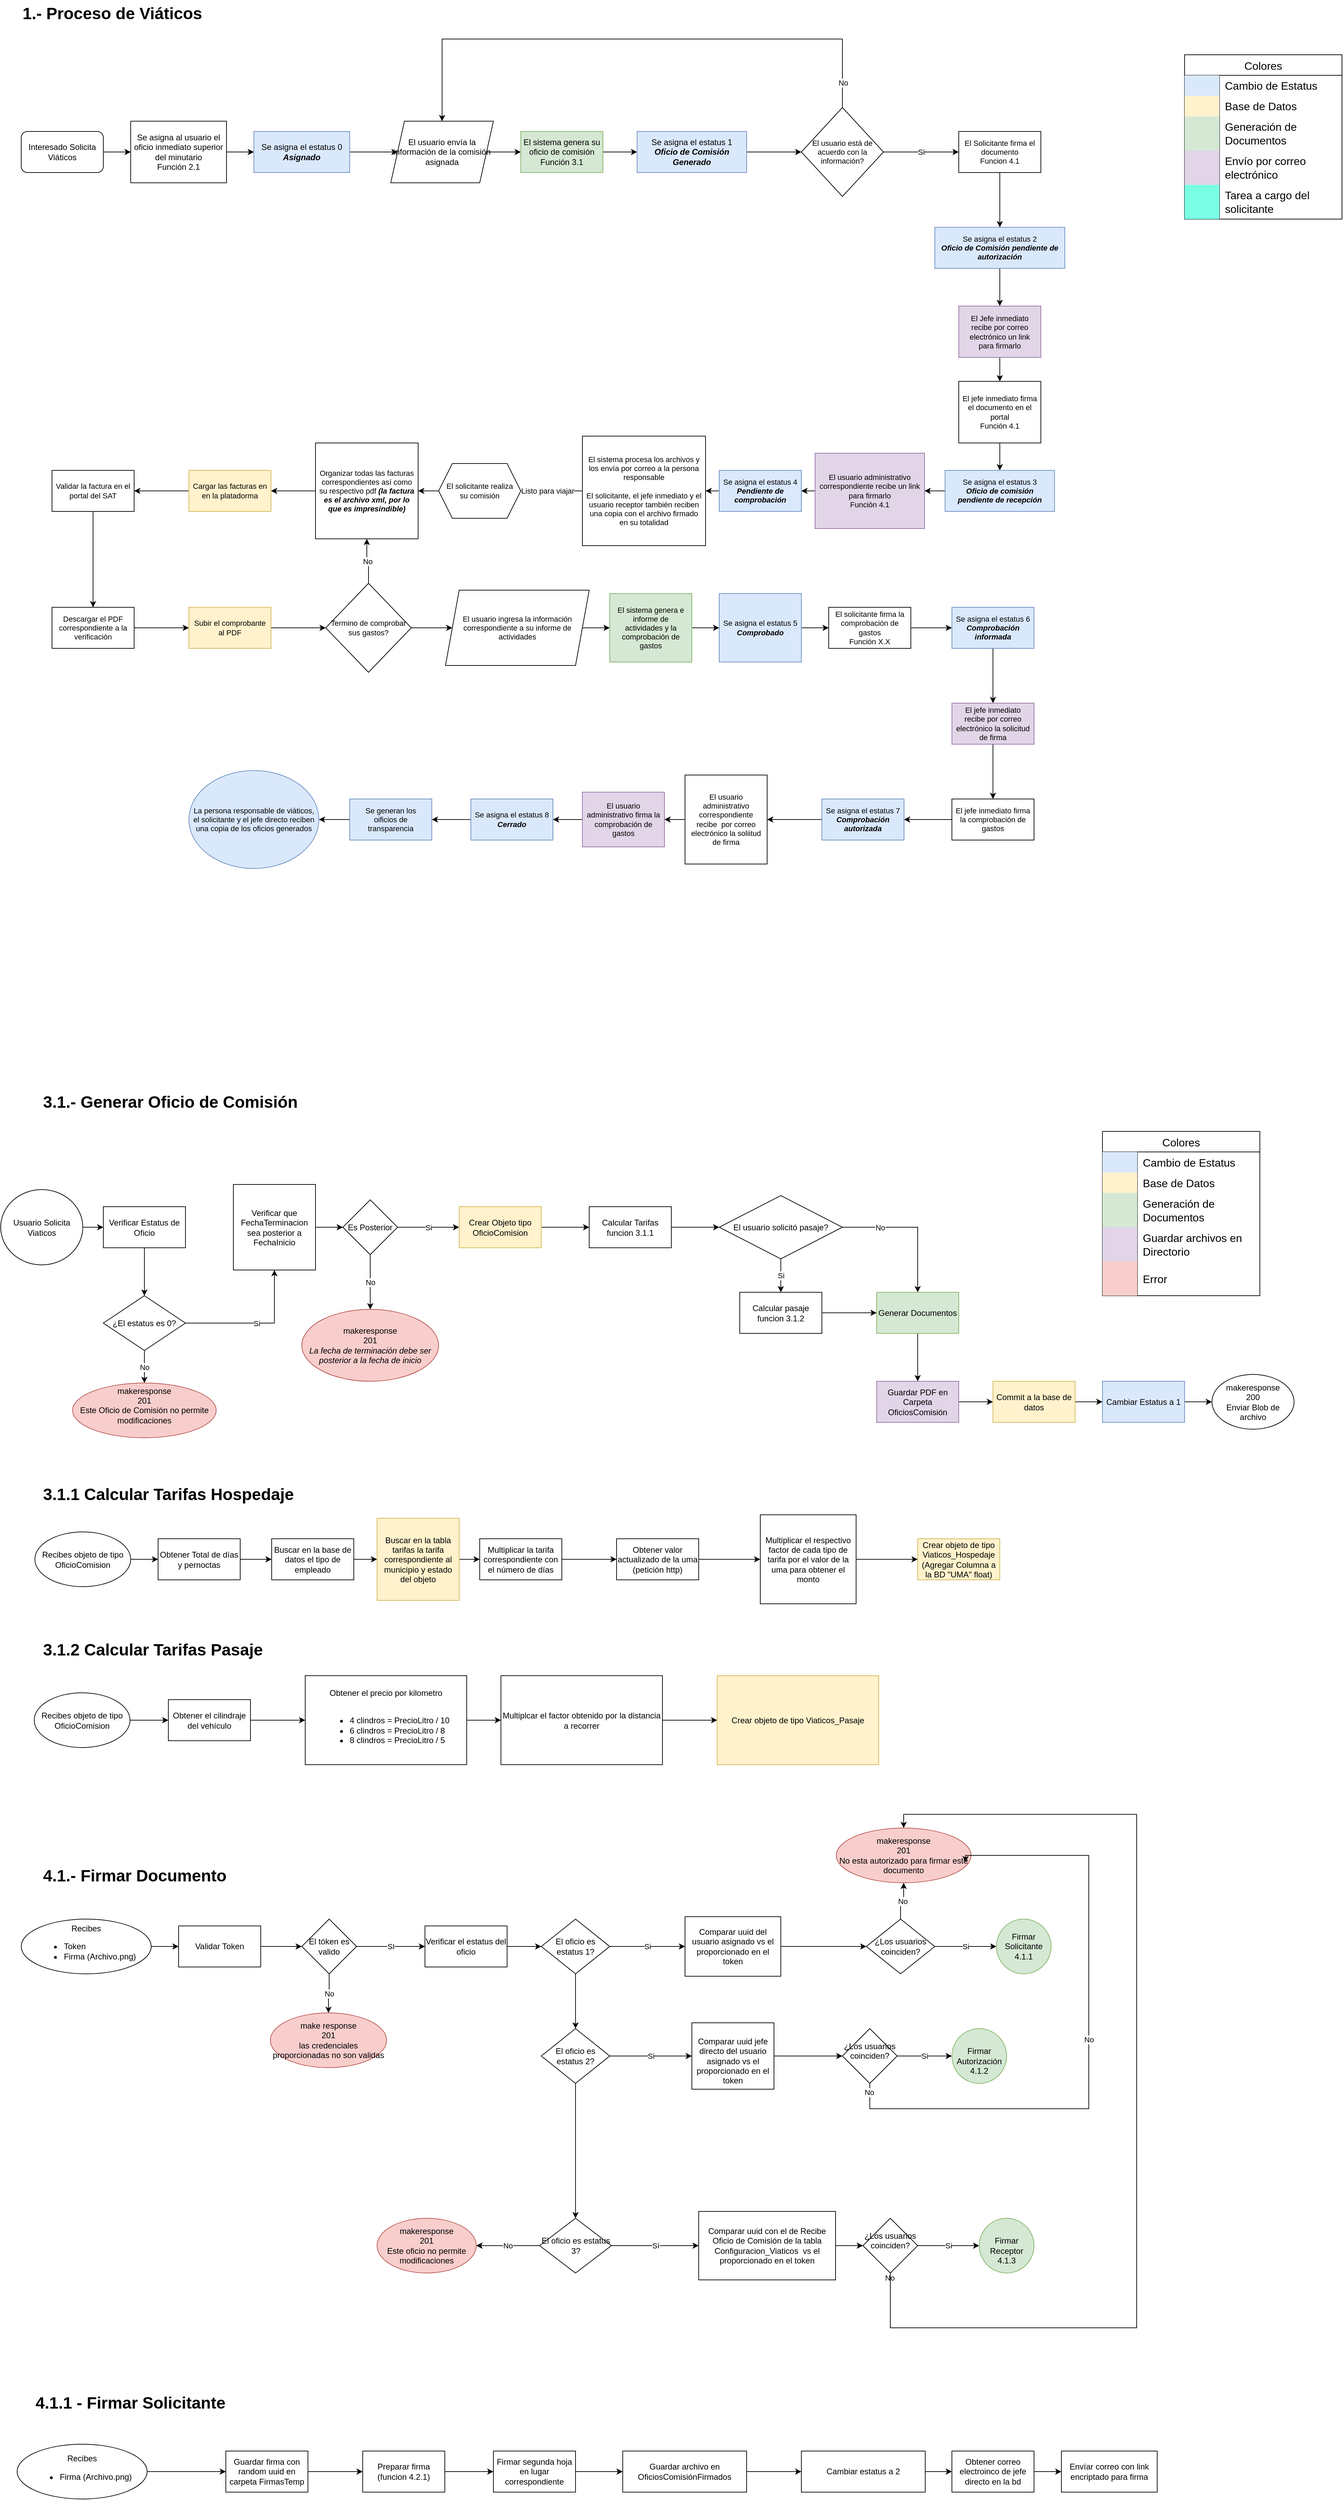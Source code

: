 <mxfile version="21.3.2" type="github">
  <diagram id="C5RBs43oDa-KdzZeNtuy" name="Page-1">
    <mxGraphModel dx="1912" dy="1043" grid="1" gridSize="10" guides="1" tooltips="1" connect="1" arrows="1" fold="1" page="1" pageScale="1" pageWidth="827" pageHeight="1169" math="0" shadow="0">
      <root>
        <mxCell id="WIyWlLk6GJQsqaUBKTNV-0" />
        <mxCell id="WIyWlLk6GJQsqaUBKTNV-1" parent="WIyWlLk6GJQsqaUBKTNV-0" />
        <mxCell id="rKVpv5kRE1DJ6S-B8XNr-0" value="" style="edgeStyle=orthogonalEdgeStyle;rounded=0;orthogonalLoop=1;jettySize=auto;html=1;" edge="1" parent="WIyWlLk6GJQsqaUBKTNV-1" source="rKVpv5kRE1DJ6S-B8XNr-1" target="rKVpv5kRE1DJ6S-B8XNr-3">
          <mxGeometry relative="1" as="geometry" />
        </mxCell>
        <mxCell id="rKVpv5kRE1DJ6S-B8XNr-1" value="Interesado Solicita Viáticos" style="rounded=1;whiteSpace=wrap;html=1;" vertex="1" parent="WIyWlLk6GJQsqaUBKTNV-1">
          <mxGeometry x="50" y="232" width="120" height="60" as="geometry" />
        </mxCell>
        <mxCell id="rKVpv5kRE1DJ6S-B8XNr-2" value="" style="edgeStyle=orthogonalEdgeStyle;rounded=0;orthogonalLoop=1;jettySize=auto;html=1;" edge="1" parent="WIyWlLk6GJQsqaUBKTNV-1" source="rKVpv5kRE1DJ6S-B8XNr-3" target="rKVpv5kRE1DJ6S-B8XNr-5">
          <mxGeometry relative="1" as="geometry" />
        </mxCell>
        <mxCell id="rKVpv5kRE1DJ6S-B8XNr-3" value="&lt;div&gt;Se asigna al usuario el oficio inmediato superior del minutario&lt;/div&gt;&lt;div&gt;Función 2.1&lt;br&gt;&lt;/div&gt;" style="rounded=0;whiteSpace=wrap;html=1;" vertex="1" parent="WIyWlLk6GJQsqaUBKTNV-1">
          <mxGeometry x="210" y="217" width="140" height="90" as="geometry" />
        </mxCell>
        <mxCell id="rKVpv5kRE1DJ6S-B8XNr-4" value="" style="edgeStyle=orthogonalEdgeStyle;rounded=0;orthogonalLoop=1;jettySize=auto;html=1;" edge="1" parent="WIyWlLk6GJQsqaUBKTNV-1" source="rKVpv5kRE1DJ6S-B8XNr-5" target="rKVpv5kRE1DJ6S-B8XNr-7">
          <mxGeometry relative="1" as="geometry" />
        </mxCell>
        <mxCell id="rKVpv5kRE1DJ6S-B8XNr-5" value="&lt;div&gt;Se asigna el estatus 0&lt;/div&gt;&lt;div&gt;&lt;i&gt;&lt;b&gt;Asignado&lt;/b&gt;&lt;/i&gt;&lt;br&gt;&lt;/div&gt;" style="whiteSpace=wrap;html=1;rounded=0;fillColor=#dae8fc;strokeColor=#6c8ebf;" vertex="1" parent="WIyWlLk6GJQsqaUBKTNV-1">
          <mxGeometry x="390" y="232" width="140" height="60" as="geometry" />
        </mxCell>
        <mxCell id="rKVpv5kRE1DJ6S-B8XNr-6" value="" style="edgeStyle=orthogonalEdgeStyle;rounded=0;orthogonalLoop=1;jettySize=auto;html=1;" edge="1" parent="WIyWlLk6GJQsqaUBKTNV-1" source="rKVpv5kRE1DJ6S-B8XNr-7" target="rKVpv5kRE1DJ6S-B8XNr-9">
          <mxGeometry relative="1" as="geometry" />
        </mxCell>
        <mxCell id="rKVpv5kRE1DJ6S-B8XNr-7" value="El usuario envía la información de la comisión asignada" style="shape=parallelogram;perimeter=parallelogramPerimeter;whiteSpace=wrap;html=1;fixedSize=1;rounded=0;" vertex="1" parent="WIyWlLk6GJQsqaUBKTNV-1">
          <mxGeometry x="590" y="217" width="150" height="90" as="geometry" />
        </mxCell>
        <mxCell id="rKVpv5kRE1DJ6S-B8XNr-8" value="" style="edgeStyle=orthogonalEdgeStyle;rounded=0;orthogonalLoop=1;jettySize=auto;html=1;" edge="1" parent="WIyWlLk6GJQsqaUBKTNV-1" source="rKVpv5kRE1DJ6S-B8XNr-9" target="rKVpv5kRE1DJ6S-B8XNr-11">
          <mxGeometry relative="1" as="geometry" />
        </mxCell>
        <mxCell id="rKVpv5kRE1DJ6S-B8XNr-9" value="&lt;div&gt;El sistema genera su oficio de comisión&lt;/div&gt;&lt;div&gt;Función 3.1&lt;br&gt;&lt;/div&gt;" style="whiteSpace=wrap;html=1;rounded=0;fillColor=#d5e8d4;strokeColor=#82b366;" vertex="1" parent="WIyWlLk6GJQsqaUBKTNV-1">
          <mxGeometry x="780" y="232" width="120" height="60" as="geometry" />
        </mxCell>
        <mxCell id="rKVpv5kRE1DJ6S-B8XNr-10" value="" style="edgeStyle=orthogonalEdgeStyle;rounded=0;orthogonalLoop=1;jettySize=auto;html=1;" edge="1" parent="WIyWlLk6GJQsqaUBKTNV-1" source="rKVpv5kRE1DJ6S-B8XNr-11" target="rKVpv5kRE1DJ6S-B8XNr-15">
          <mxGeometry relative="1" as="geometry" />
        </mxCell>
        <mxCell id="rKVpv5kRE1DJ6S-B8XNr-11" value="&lt;div&gt;Se asigna el estatus 1&lt;/div&gt;&lt;div&gt;&lt;b&gt;&lt;i&gt;Oficio de Comisión Generado&lt;/i&gt;&lt;/b&gt;&lt;br&gt;&lt;/div&gt;" style="whiteSpace=wrap;html=1;rounded=0;fillColor=#dae8fc;strokeColor=#6c8ebf;" vertex="1" parent="WIyWlLk6GJQsqaUBKTNV-1">
          <mxGeometry x="950" y="232" width="160" height="60" as="geometry" />
        </mxCell>
        <mxCell id="rKVpv5kRE1DJ6S-B8XNr-12" value="" style="edgeStyle=orthogonalEdgeStyle;rounded=0;orthogonalLoop=1;jettySize=auto;html=1;entryX=0.5;entryY=0;entryDx=0;entryDy=0;" edge="1" parent="WIyWlLk6GJQsqaUBKTNV-1" source="rKVpv5kRE1DJ6S-B8XNr-15" target="rKVpv5kRE1DJ6S-B8XNr-7">
          <mxGeometry relative="1" as="geometry">
            <mxPoint x="1050" y="67" as="targetPoint" />
            <Array as="points">
              <mxPoint x="1250" y="97" />
              <mxPoint x="665" y="97" />
            </Array>
          </mxGeometry>
        </mxCell>
        <mxCell id="rKVpv5kRE1DJ6S-B8XNr-13" value="No" style="edgeLabel;html=1;align=center;verticalAlign=middle;resizable=0;points=[];" connectable="0" vertex="1" parent="rKVpv5kRE1DJ6S-B8XNr-12">
          <mxGeometry x="-0.909" y="-1" relative="1" as="geometry">
            <mxPoint as="offset" />
          </mxGeometry>
        </mxCell>
        <mxCell id="rKVpv5kRE1DJ6S-B8XNr-14" value="Si" style="edgeStyle=orthogonalEdgeStyle;rounded=0;orthogonalLoop=1;jettySize=auto;html=1;" edge="1" parent="WIyWlLk6GJQsqaUBKTNV-1" source="rKVpv5kRE1DJ6S-B8XNr-15" target="rKVpv5kRE1DJ6S-B8XNr-17">
          <mxGeometry relative="1" as="geometry" />
        </mxCell>
        <mxCell id="rKVpv5kRE1DJ6S-B8XNr-15" value="El usuario está de acuerdo con la información?" style="rhombus;whiteSpace=wrap;html=1;rounded=0;spacingBottom=0;spacing=6;verticalAlign=middle;fontSize=11;" vertex="1" parent="WIyWlLk6GJQsqaUBKTNV-1">
          <mxGeometry x="1190" y="197" width="120" height="130" as="geometry" />
        </mxCell>
        <mxCell id="rKVpv5kRE1DJ6S-B8XNr-16" value="" style="edgeStyle=orthogonalEdgeStyle;rounded=0;orthogonalLoop=1;jettySize=auto;html=1;" edge="1" parent="WIyWlLk6GJQsqaUBKTNV-1" source="rKVpv5kRE1DJ6S-B8XNr-17" target="rKVpv5kRE1DJ6S-B8XNr-19">
          <mxGeometry relative="1" as="geometry" />
        </mxCell>
        <mxCell id="rKVpv5kRE1DJ6S-B8XNr-17" value="&lt;div&gt;El Solicitante firma el documento&lt;/div&gt;&lt;div&gt;Funcion 4.1&lt;br&gt;&lt;/div&gt;" style="whiteSpace=wrap;html=1;fontSize=11;rounded=0;spacingBottom=0;spacing=6;" vertex="1" parent="WIyWlLk6GJQsqaUBKTNV-1">
          <mxGeometry x="1420" y="232" width="120" height="60" as="geometry" />
        </mxCell>
        <mxCell id="rKVpv5kRE1DJ6S-B8XNr-18" value="" style="edgeStyle=orthogonalEdgeStyle;rounded=0;orthogonalLoop=1;jettySize=auto;html=1;" edge="1" parent="WIyWlLk6GJQsqaUBKTNV-1" source="rKVpv5kRE1DJ6S-B8XNr-19" target="rKVpv5kRE1DJ6S-B8XNr-21">
          <mxGeometry relative="1" as="geometry" />
        </mxCell>
        <mxCell id="rKVpv5kRE1DJ6S-B8XNr-19" value="&lt;div&gt;Se asigna el estatus 2&lt;/div&gt;&lt;div&gt;&lt;b&gt;&lt;i&gt;Oficio de Comisión pendiente de autorización&lt;/i&gt;&lt;/b&gt;&lt;br&gt;&lt;/div&gt;" style="whiteSpace=wrap;html=1;fontSize=11;rounded=0;spacingBottom=0;spacing=6;fillColor=#dae8fc;strokeColor=#6c8ebf;" vertex="1" parent="WIyWlLk6GJQsqaUBKTNV-1">
          <mxGeometry x="1385" y="372" width="190" height="60" as="geometry" />
        </mxCell>
        <mxCell id="rKVpv5kRE1DJ6S-B8XNr-20" value="" style="edgeStyle=orthogonalEdgeStyle;rounded=0;orthogonalLoop=1;jettySize=auto;html=1;" edge="1" parent="WIyWlLk6GJQsqaUBKTNV-1" source="rKVpv5kRE1DJ6S-B8XNr-21" target="rKVpv5kRE1DJ6S-B8XNr-23">
          <mxGeometry relative="1" as="geometry" />
        </mxCell>
        <mxCell id="rKVpv5kRE1DJ6S-B8XNr-21" value="El Jefe inmediato recibe por correo electrónico un link para firmarlo" style="whiteSpace=wrap;html=1;fontSize=11;rounded=0;spacingBottom=0;spacing=6;fillColor=#e1d5e7;strokeColor=#9673a6;" vertex="1" parent="WIyWlLk6GJQsqaUBKTNV-1">
          <mxGeometry x="1420" y="487" width="120" height="75" as="geometry" />
        </mxCell>
        <mxCell id="rKVpv5kRE1DJ6S-B8XNr-22" value="" style="edgeStyle=orthogonalEdgeStyle;rounded=0;orthogonalLoop=1;jettySize=auto;html=1;" edge="1" parent="WIyWlLk6GJQsqaUBKTNV-1" source="rKVpv5kRE1DJ6S-B8XNr-23" target="rKVpv5kRE1DJ6S-B8XNr-25">
          <mxGeometry relative="1" as="geometry" />
        </mxCell>
        <mxCell id="rKVpv5kRE1DJ6S-B8XNr-23" value="&lt;div&gt;El jefe inmediato firma el documento en el portal&lt;/div&gt;&lt;div&gt;Función 4.1&lt;br&gt;&lt;/div&gt;" style="whiteSpace=wrap;html=1;fontSize=11;rounded=0;spacingBottom=0;spacing=6;" vertex="1" parent="WIyWlLk6GJQsqaUBKTNV-1">
          <mxGeometry x="1420" y="597" width="120" height="90" as="geometry" />
        </mxCell>
        <mxCell id="rKVpv5kRE1DJ6S-B8XNr-24" value="" style="edgeStyle=orthogonalEdgeStyle;rounded=0;orthogonalLoop=1;jettySize=auto;html=1;" edge="1" parent="WIyWlLk6GJQsqaUBKTNV-1" source="rKVpv5kRE1DJ6S-B8XNr-25" target="rKVpv5kRE1DJ6S-B8XNr-27">
          <mxGeometry relative="1" as="geometry" />
        </mxCell>
        <mxCell id="rKVpv5kRE1DJ6S-B8XNr-25" value="&lt;div&gt;Se asigna el estatus 3&lt;/div&gt;&lt;div&gt;&lt;b&gt;&lt;i&gt;Oficio de comisión pendiente de recepción&lt;/i&gt;&lt;/b&gt;&lt;br&gt;&lt;/div&gt;" style="whiteSpace=wrap;html=1;fontSize=11;rounded=0;spacingBottom=0;spacing=6;fillColor=#dae8fc;strokeColor=#6c8ebf;" vertex="1" parent="WIyWlLk6GJQsqaUBKTNV-1">
          <mxGeometry x="1400" y="727" width="160" height="60" as="geometry" />
        </mxCell>
        <mxCell id="rKVpv5kRE1DJ6S-B8XNr-26" value="" style="edgeStyle=orthogonalEdgeStyle;rounded=0;orthogonalLoop=1;jettySize=auto;html=1;" edge="1" parent="WIyWlLk6GJQsqaUBKTNV-1" source="rKVpv5kRE1DJ6S-B8XNr-27" target="rKVpv5kRE1DJ6S-B8XNr-66">
          <mxGeometry relative="1" as="geometry" />
        </mxCell>
        <mxCell id="rKVpv5kRE1DJ6S-B8XNr-27" value="&lt;div&gt;El usuario administrativo correspondiente recibe un link para firmarlo&lt;/div&gt;&lt;div&gt;Función 4.1&lt;br&gt;&lt;/div&gt;" style="whiteSpace=wrap;html=1;fontSize=11;rounded=0;spacingBottom=0;spacing=6;fillColor=#e1d5e7;strokeColor=#9673a6;" vertex="1" parent="WIyWlLk6GJQsqaUBKTNV-1">
          <mxGeometry x="1210" y="702" width="160" height="110" as="geometry" />
        </mxCell>
        <mxCell id="rKVpv5kRE1DJ6S-B8XNr-28" value="Listo para viajar" style="edgeStyle=orthogonalEdgeStyle;rounded=0;orthogonalLoop=1;jettySize=auto;html=1;" edge="1" parent="WIyWlLk6GJQsqaUBKTNV-1" source="rKVpv5kRE1DJ6S-B8XNr-29" target="rKVpv5kRE1DJ6S-B8XNr-31">
          <mxGeometry x="0.143" relative="1" as="geometry">
            <mxPoint as="offset" />
          </mxGeometry>
        </mxCell>
        <mxCell id="rKVpv5kRE1DJ6S-B8XNr-29" value="&lt;div&gt;El sistema procesa los archivos y los envía por correo a la persona responsable&lt;/div&gt;&lt;div&gt;&lt;br&gt;&lt;/div&gt;&lt;div&gt;El solicitante, el jefe inmediato y el usuario receptor también reciben una copia con el archivo firmado en su totalidad&lt;br&gt;&lt;/div&gt;" style="whiteSpace=wrap;html=1;fontSize=11;rounded=0;spacingBottom=0;spacing=6;" vertex="1" parent="WIyWlLk6GJQsqaUBKTNV-1">
          <mxGeometry x="870" y="677" width="180" height="160" as="geometry" />
        </mxCell>
        <mxCell id="rKVpv5kRE1DJ6S-B8XNr-30" value="" style="edgeStyle=orthogonalEdgeStyle;rounded=0;orthogonalLoop=1;jettySize=auto;html=1;" edge="1" parent="WIyWlLk6GJQsqaUBKTNV-1" source="rKVpv5kRE1DJ6S-B8XNr-31" target="rKVpv5kRE1DJ6S-B8XNr-33">
          <mxGeometry relative="1" as="geometry" />
        </mxCell>
        <mxCell id="rKVpv5kRE1DJ6S-B8XNr-31" value="El solicitante realiza su comisión" style="shape=hexagon;perimeter=hexagonPerimeter2;whiteSpace=wrap;html=1;fixedSize=1;fontSize=11;rounded=0;spacingBottom=0;spacing=6;" vertex="1" parent="WIyWlLk6GJQsqaUBKTNV-1">
          <mxGeometry x="660" y="717" width="120" height="80" as="geometry" />
        </mxCell>
        <mxCell id="rKVpv5kRE1DJ6S-B8XNr-32" value="" style="edgeStyle=orthogonalEdgeStyle;rounded=0;orthogonalLoop=1;jettySize=auto;html=1;" edge="1" parent="WIyWlLk6GJQsqaUBKTNV-1" source="rKVpv5kRE1DJ6S-B8XNr-33" target="rKVpv5kRE1DJ6S-B8XNr-35">
          <mxGeometry relative="1" as="geometry" />
        </mxCell>
        <mxCell id="rKVpv5kRE1DJ6S-B8XNr-33" value="Organizar todas las facturas correspondientes así como su respectivo pdf &lt;b&gt;&lt;i&gt;(&lt;/i&gt;&lt;/b&gt;&lt;i&gt;&lt;b&gt;la factura es el archivo xml, por lo que es impresindible)&lt;/b&gt;&lt;/i&gt;" style="whiteSpace=wrap;html=1;fontSize=11;rounded=0;spacingBottom=0;spacing=6;" vertex="1" parent="WIyWlLk6GJQsqaUBKTNV-1">
          <mxGeometry x="480" y="687" width="150" height="140" as="geometry" />
        </mxCell>
        <mxCell id="rKVpv5kRE1DJ6S-B8XNr-34" value="" style="edgeStyle=orthogonalEdgeStyle;rounded=0;orthogonalLoop=1;jettySize=auto;html=1;" edge="1" parent="WIyWlLk6GJQsqaUBKTNV-1" source="rKVpv5kRE1DJ6S-B8XNr-35" target="rKVpv5kRE1DJ6S-B8XNr-37">
          <mxGeometry relative="1" as="geometry" />
        </mxCell>
        <mxCell id="rKVpv5kRE1DJ6S-B8XNr-35" value="Cargar las facturas en en la platadorma" style="whiteSpace=wrap;html=1;fontSize=11;rounded=0;spacingBottom=0;spacing=6;fillColor=#fff2cc;strokeColor=#d6b656;" vertex="1" parent="WIyWlLk6GJQsqaUBKTNV-1">
          <mxGeometry x="295" y="727" width="120" height="60" as="geometry" />
        </mxCell>
        <mxCell id="rKVpv5kRE1DJ6S-B8XNr-36" value="" style="edgeStyle=orthogonalEdgeStyle;rounded=0;orthogonalLoop=1;jettySize=auto;html=1;" edge="1" parent="WIyWlLk6GJQsqaUBKTNV-1" source="rKVpv5kRE1DJ6S-B8XNr-37" target="rKVpv5kRE1DJ6S-B8XNr-39">
          <mxGeometry relative="1" as="geometry" />
        </mxCell>
        <mxCell id="rKVpv5kRE1DJ6S-B8XNr-37" value="Validar la factura en el portal del SAT" style="whiteSpace=wrap;html=1;fontSize=11;rounded=0;spacingBottom=0;spacing=6;" vertex="1" parent="WIyWlLk6GJQsqaUBKTNV-1">
          <mxGeometry x="95" y="727" width="120" height="60" as="geometry" />
        </mxCell>
        <mxCell id="rKVpv5kRE1DJ6S-B8XNr-38" value="" style="edgeStyle=orthogonalEdgeStyle;rounded=0;orthogonalLoop=1;jettySize=auto;html=1;" edge="1" parent="WIyWlLk6GJQsqaUBKTNV-1" source="rKVpv5kRE1DJ6S-B8XNr-39" target="rKVpv5kRE1DJ6S-B8XNr-41">
          <mxGeometry relative="1" as="geometry" />
        </mxCell>
        <mxCell id="rKVpv5kRE1DJ6S-B8XNr-39" value="Descargar el PDF correspondiente a la verificación" style="whiteSpace=wrap;html=1;fontSize=11;rounded=0;spacingBottom=0;spacing=6;" vertex="1" parent="WIyWlLk6GJQsqaUBKTNV-1">
          <mxGeometry x="95" y="927" width="120" height="60" as="geometry" />
        </mxCell>
        <mxCell id="rKVpv5kRE1DJ6S-B8XNr-40" value="" style="edgeStyle=orthogonalEdgeStyle;rounded=0;orthogonalLoop=1;jettySize=auto;html=1;" edge="1" parent="WIyWlLk6GJQsqaUBKTNV-1" source="rKVpv5kRE1DJ6S-B8XNr-41" target="rKVpv5kRE1DJ6S-B8XNr-44">
          <mxGeometry relative="1" as="geometry" />
        </mxCell>
        <mxCell id="rKVpv5kRE1DJ6S-B8XNr-41" value="Subir el comprobante al PDF" style="whiteSpace=wrap;html=1;fontSize=11;rounded=0;spacingBottom=0;spacing=6;fillColor=#fff2cc;strokeColor=#d6b656;" vertex="1" parent="WIyWlLk6GJQsqaUBKTNV-1">
          <mxGeometry x="295" y="927" width="120" height="60" as="geometry" />
        </mxCell>
        <mxCell id="rKVpv5kRE1DJ6S-B8XNr-42" value="No" style="edgeStyle=orthogonalEdgeStyle;rounded=0;orthogonalLoop=1;jettySize=auto;html=1;" edge="1" parent="WIyWlLk6GJQsqaUBKTNV-1" source="rKVpv5kRE1DJ6S-B8XNr-44" target="rKVpv5kRE1DJ6S-B8XNr-33">
          <mxGeometry relative="1" as="geometry" />
        </mxCell>
        <mxCell id="rKVpv5kRE1DJ6S-B8XNr-43" value="" style="edgeStyle=orthogonalEdgeStyle;rounded=0;orthogonalLoop=1;jettySize=auto;html=1;" edge="1" parent="WIyWlLk6GJQsqaUBKTNV-1" source="rKVpv5kRE1DJ6S-B8XNr-44" target="rKVpv5kRE1DJ6S-B8XNr-46">
          <mxGeometry relative="1" as="geometry" />
        </mxCell>
        <mxCell id="rKVpv5kRE1DJ6S-B8XNr-44" value="Termino de comprobar sus gastos?" style="rhombus;whiteSpace=wrap;html=1;fontSize=11;rounded=0;spacingBottom=0;spacing=6;" vertex="1" parent="WIyWlLk6GJQsqaUBKTNV-1">
          <mxGeometry x="495" y="892" width="125" height="130" as="geometry" />
        </mxCell>
        <mxCell id="rKVpv5kRE1DJ6S-B8XNr-45" value="" style="edgeStyle=orthogonalEdgeStyle;rounded=0;orthogonalLoop=1;jettySize=auto;html=1;" edge="1" parent="WIyWlLk6GJQsqaUBKTNV-1" source="rKVpv5kRE1DJ6S-B8XNr-46" target="rKVpv5kRE1DJ6S-B8XNr-68">
          <mxGeometry relative="1" as="geometry" />
        </mxCell>
        <mxCell id="rKVpv5kRE1DJ6S-B8XNr-46" value="El usuario ingresa la información correspondiente a su informe de actividades" style="shape=parallelogram;perimeter=parallelogramPerimeter;whiteSpace=wrap;html=1;fixedSize=1;fontSize=11;rounded=0;spacingBottom=0;spacing=6;" vertex="1" parent="WIyWlLk6GJQsqaUBKTNV-1">
          <mxGeometry x="670" y="902" width="210" height="110" as="geometry" />
        </mxCell>
        <mxCell id="rKVpv5kRE1DJ6S-B8XNr-47" value="" style="edgeStyle=orthogonalEdgeStyle;rounded=0;orthogonalLoop=1;jettySize=auto;html=1;" edge="1" parent="WIyWlLk6GJQsqaUBKTNV-1" source="rKVpv5kRE1DJ6S-B8XNr-48" target="rKVpv5kRE1DJ6S-B8XNr-50">
          <mxGeometry relative="1" as="geometry" />
        </mxCell>
        <mxCell id="rKVpv5kRE1DJ6S-B8XNr-48" value="&lt;div&gt;Se asigna el estatus 5 &lt;br&gt;&lt;/div&gt;&lt;div&gt;&lt;b&gt;&lt;i&gt;Comprobado&lt;/i&gt;&lt;/b&gt; &lt;br&gt;&lt;/div&gt;" style="whiteSpace=wrap;html=1;fontSize=11;rounded=0;spacingBottom=0;spacing=6;fillColor=#dae8fc;strokeColor=#6c8ebf;" vertex="1" parent="WIyWlLk6GJQsqaUBKTNV-1">
          <mxGeometry x="1070" y="907" width="120" height="100" as="geometry" />
        </mxCell>
        <mxCell id="rKVpv5kRE1DJ6S-B8XNr-49" value="" style="edgeStyle=orthogonalEdgeStyle;rounded=0;orthogonalLoop=1;jettySize=auto;html=1;" edge="1" parent="WIyWlLk6GJQsqaUBKTNV-1" source="rKVpv5kRE1DJ6S-B8XNr-50" target="rKVpv5kRE1DJ6S-B8XNr-52">
          <mxGeometry relative="1" as="geometry" />
        </mxCell>
        <mxCell id="rKVpv5kRE1DJ6S-B8XNr-50" value="&lt;div&gt;El solicitante firma la comprobación de gastos &lt;br&gt;&lt;/div&gt;&lt;div&gt;Función X.X&lt;br&gt;&lt;/div&gt;" style="whiteSpace=wrap;html=1;fontSize=11;rounded=0;spacingBottom=0;spacing=6;" vertex="1" parent="WIyWlLk6GJQsqaUBKTNV-1">
          <mxGeometry x="1230" y="927" width="120" height="60" as="geometry" />
        </mxCell>
        <mxCell id="rKVpv5kRE1DJ6S-B8XNr-51" value="" style="edgeStyle=orthogonalEdgeStyle;rounded=0;orthogonalLoop=1;jettySize=auto;html=1;" edge="1" parent="WIyWlLk6GJQsqaUBKTNV-1" source="rKVpv5kRE1DJ6S-B8XNr-52" target="rKVpv5kRE1DJ6S-B8XNr-54">
          <mxGeometry relative="1" as="geometry" />
        </mxCell>
        <mxCell id="rKVpv5kRE1DJ6S-B8XNr-52" value="&lt;div&gt;Se asigna el estatus 6&lt;/div&gt;&lt;div&gt;&lt;i&gt;&lt;b&gt;Comprobación informada&lt;/b&gt;&lt;/i&gt;&lt;br&gt;&lt;/div&gt;" style="whiteSpace=wrap;html=1;fontSize=11;rounded=0;spacingBottom=0;spacing=6;fillColor=#dae8fc;strokeColor=#6c8ebf;" vertex="1" parent="WIyWlLk6GJQsqaUBKTNV-1">
          <mxGeometry x="1410" y="927" width="120" height="60" as="geometry" />
        </mxCell>
        <mxCell id="rKVpv5kRE1DJ6S-B8XNr-53" value="" style="edgeStyle=orthogonalEdgeStyle;rounded=0;orthogonalLoop=1;jettySize=auto;html=1;" edge="1" parent="WIyWlLk6GJQsqaUBKTNV-1" source="rKVpv5kRE1DJ6S-B8XNr-54" target="rKVpv5kRE1DJ6S-B8XNr-56">
          <mxGeometry relative="1" as="geometry" />
        </mxCell>
        <mxCell id="rKVpv5kRE1DJ6S-B8XNr-54" value="El jefe inmediato recibe por correo electrónico la solicitud de firma" style="whiteSpace=wrap;html=1;fontSize=11;rounded=0;spacingBottom=0;spacing=6;fillColor=#e1d5e7;strokeColor=#9673a6;" vertex="1" parent="WIyWlLk6GJQsqaUBKTNV-1">
          <mxGeometry x="1410" y="1067" width="120" height="60" as="geometry" />
        </mxCell>
        <mxCell id="rKVpv5kRE1DJ6S-B8XNr-55" value="" style="edgeStyle=orthogonalEdgeStyle;rounded=0;orthogonalLoop=1;jettySize=auto;html=1;" edge="1" parent="WIyWlLk6GJQsqaUBKTNV-1" source="rKVpv5kRE1DJ6S-B8XNr-56" target="rKVpv5kRE1DJ6S-B8XNr-58">
          <mxGeometry relative="1" as="geometry" />
        </mxCell>
        <mxCell id="rKVpv5kRE1DJ6S-B8XNr-56" value="El jefe inmediato firma la comprobación de gastos" style="whiteSpace=wrap;html=1;fontSize=11;rounded=0;spacingBottom=0;spacing=6;" vertex="1" parent="WIyWlLk6GJQsqaUBKTNV-1">
          <mxGeometry x="1410" y="1207" width="120" height="60" as="geometry" />
        </mxCell>
        <mxCell id="rKVpv5kRE1DJ6S-B8XNr-57" value="" style="edgeStyle=orthogonalEdgeStyle;rounded=0;orthogonalLoop=1;jettySize=auto;html=1;" edge="1" parent="WIyWlLk6GJQsqaUBKTNV-1" source="rKVpv5kRE1DJ6S-B8XNr-58" target="rKVpv5kRE1DJ6S-B8XNr-60">
          <mxGeometry relative="1" as="geometry" />
        </mxCell>
        <mxCell id="rKVpv5kRE1DJ6S-B8XNr-58" value="&lt;div&gt;Se asigna el estatus 7&lt;br&gt;&lt;/div&gt;&lt;div&gt;&lt;i&gt;&lt;b&gt;Comprobación autorizada&lt;/b&gt;&lt;/i&gt;&lt;br&gt;&lt;/div&gt;" style="whiteSpace=wrap;html=1;fontSize=11;rounded=0;spacingBottom=0;spacing=6;fillColor=#dae8fc;strokeColor=#6c8ebf;" vertex="1" parent="WIyWlLk6GJQsqaUBKTNV-1">
          <mxGeometry x="1220" y="1207" width="120" height="60" as="geometry" />
        </mxCell>
        <mxCell id="rKVpv5kRE1DJ6S-B8XNr-59" value="" style="edgeStyle=orthogonalEdgeStyle;rounded=0;orthogonalLoop=1;jettySize=auto;html=1;" edge="1" parent="WIyWlLk6GJQsqaUBKTNV-1" source="rKVpv5kRE1DJ6S-B8XNr-60" target="rKVpv5kRE1DJ6S-B8XNr-62">
          <mxGeometry relative="1" as="geometry" />
        </mxCell>
        <mxCell id="rKVpv5kRE1DJ6S-B8XNr-60" value="El usuario administrativo correspondiente recibe&amp;nbsp; por correo electrónico la soliitud de firma" style="whiteSpace=wrap;html=1;fontSize=11;rounded=0;spacingBottom=0;spacing=6;" vertex="1" parent="WIyWlLk6GJQsqaUBKTNV-1">
          <mxGeometry x="1020" y="1172" width="120" height="130" as="geometry" />
        </mxCell>
        <mxCell id="rKVpv5kRE1DJ6S-B8XNr-61" value="" style="edgeStyle=orthogonalEdgeStyle;rounded=0;orthogonalLoop=1;jettySize=auto;html=1;" edge="1" parent="WIyWlLk6GJQsqaUBKTNV-1" source="rKVpv5kRE1DJ6S-B8XNr-62" target="rKVpv5kRE1DJ6S-B8XNr-64">
          <mxGeometry relative="1" as="geometry" />
        </mxCell>
        <mxCell id="rKVpv5kRE1DJ6S-B8XNr-62" value="El usuario administrativo firma la comprobación de gastos" style="whiteSpace=wrap;html=1;fontSize=11;rounded=0;spacingBottom=0;spacing=6;fillColor=#e1d5e7;strokeColor=#9673a6;" vertex="1" parent="WIyWlLk6GJQsqaUBKTNV-1">
          <mxGeometry x="870" y="1197" width="120" height="80" as="geometry" />
        </mxCell>
        <mxCell id="rKVpv5kRE1DJ6S-B8XNr-63" value="" style="edgeStyle=orthogonalEdgeStyle;rounded=0;orthogonalLoop=1;jettySize=auto;html=1;" edge="1" parent="WIyWlLk6GJQsqaUBKTNV-1" source="rKVpv5kRE1DJ6S-B8XNr-64" target="rKVpv5kRE1DJ6S-B8XNr-88">
          <mxGeometry relative="1" as="geometry" />
        </mxCell>
        <mxCell id="rKVpv5kRE1DJ6S-B8XNr-64" value="&lt;div&gt;Se asigna el estatus 8&lt;br&gt;&lt;/div&gt;&lt;div&gt;&lt;b&gt;&lt;i&gt;Cerrado&lt;/i&gt;&lt;/b&gt;&lt;/div&gt;" style="whiteSpace=wrap;html=1;fontSize=11;rounded=0;spacingBottom=0;spacing=6;fillColor=#dae8fc;strokeColor=#6c8ebf;" vertex="1" parent="WIyWlLk6GJQsqaUBKTNV-1">
          <mxGeometry x="707" y="1207" width="120" height="60" as="geometry" />
        </mxCell>
        <mxCell id="rKVpv5kRE1DJ6S-B8XNr-65" value="" style="edgeStyle=orthogonalEdgeStyle;rounded=0;orthogonalLoop=1;jettySize=auto;html=1;" edge="1" parent="WIyWlLk6GJQsqaUBKTNV-1" source="rKVpv5kRE1DJ6S-B8XNr-66" target="rKVpv5kRE1DJ6S-B8XNr-29">
          <mxGeometry relative="1" as="geometry" />
        </mxCell>
        <mxCell id="rKVpv5kRE1DJ6S-B8XNr-66" value="&lt;div&gt;Se asigna el estatus 4 &lt;br&gt;&lt;/div&gt;&lt;div&gt;&lt;b&gt;&lt;i&gt;Pendiente de comprobación&lt;/i&gt;&lt;/b&gt;&lt;br&gt;&lt;/div&gt;" style="whiteSpace=wrap;html=1;fontSize=11;rounded=0;spacingBottom=0;spacing=6;fillColor=#dae8fc;strokeColor=#6c8ebf;" vertex="1" parent="WIyWlLk6GJQsqaUBKTNV-1">
          <mxGeometry x="1070" y="727" width="120" height="60" as="geometry" />
        </mxCell>
        <mxCell id="rKVpv5kRE1DJ6S-B8XNr-67" value="" style="edgeStyle=orthogonalEdgeStyle;rounded=0;orthogonalLoop=1;jettySize=auto;html=1;" edge="1" parent="WIyWlLk6GJQsqaUBKTNV-1" source="rKVpv5kRE1DJ6S-B8XNr-68" target="rKVpv5kRE1DJ6S-B8XNr-48">
          <mxGeometry relative="1" as="geometry" />
        </mxCell>
        <mxCell id="rKVpv5kRE1DJ6S-B8XNr-68" value="El sistema genera e informe de actividades y la comprobación de gastos" style="whiteSpace=wrap;html=1;fontSize=11;rounded=0;spacingBottom=0;spacing=6;fillColor=#d5e8d4;strokeColor=#82b366;" vertex="1" parent="WIyWlLk6GJQsqaUBKTNV-1">
          <mxGeometry x="910" y="907" width="120" height="100" as="geometry" />
        </mxCell>
        <mxCell id="rKVpv5kRE1DJ6S-B8XNr-69" value="1.- Proceso de Viáticos" style="text;strokeColor=none;fillColor=none;html=1;fontSize=24;fontStyle=1;verticalAlign=middle;align=left;" vertex="1" parent="WIyWlLk6GJQsqaUBKTNV-1">
          <mxGeometry x="50" y="40" width="320" height="40" as="geometry" />
        </mxCell>
        <mxCell id="rKVpv5kRE1DJ6S-B8XNr-70" value="Colores" style="shape=table;startSize=30;container=1;collapsible=0;childLayout=tableLayout;fixedRows=1;rowLines=0;fontStyle=0;strokeColor=default;fontSize=16;labelBackgroundColor=default;" vertex="1" parent="WIyWlLk6GJQsqaUBKTNV-1">
          <mxGeometry x="1750" y="120" width="230" height="240" as="geometry" />
        </mxCell>
        <mxCell id="rKVpv5kRE1DJ6S-B8XNr-71" value="" style="shape=tableRow;horizontal=0;startSize=0;swimlaneHead=0;swimlaneBody=0;top=0;left=0;bottom=0;right=0;collapsible=0;dropTarget=0;fillColor=none;points=[[0,0.5],[1,0.5]];portConstraint=eastwest;strokeColor=inherit;fontSize=16;" vertex="1" parent="rKVpv5kRE1DJ6S-B8XNr-70">
          <mxGeometry y="30" width="230" height="30" as="geometry" />
        </mxCell>
        <mxCell id="rKVpv5kRE1DJ6S-B8XNr-72" value="" style="shape=partialRectangle;html=1;whiteSpace=wrap;connectable=0;fillColor=#dae8fc;top=0;left=0;bottom=0;right=0;overflow=hidden;pointerEvents=1;strokeColor=#6c8ebf;fontSize=16;" vertex="1" parent="rKVpv5kRE1DJ6S-B8XNr-71">
          <mxGeometry width="51" height="30" as="geometry">
            <mxRectangle width="51" height="30" as="alternateBounds" />
          </mxGeometry>
        </mxCell>
        <mxCell id="rKVpv5kRE1DJ6S-B8XNr-73" value="Cambio de Estatus" style="shape=partialRectangle;html=1;whiteSpace=wrap;connectable=0;fillColor=none;top=0;left=0;bottom=0;right=0;align=left;spacingLeft=6;overflow=hidden;strokeColor=inherit;fontSize=16;" vertex="1" parent="rKVpv5kRE1DJ6S-B8XNr-71">
          <mxGeometry x="51" width="179" height="30" as="geometry">
            <mxRectangle width="179" height="30" as="alternateBounds" />
          </mxGeometry>
        </mxCell>
        <mxCell id="rKVpv5kRE1DJ6S-B8XNr-74" value="" style="shape=tableRow;horizontal=0;startSize=0;swimlaneHead=0;swimlaneBody=0;top=0;left=0;bottom=0;right=0;collapsible=0;dropTarget=0;fillColor=none;points=[[0,0.5],[1,0.5]];portConstraint=eastwest;strokeColor=inherit;fontSize=16;" vertex="1" parent="rKVpv5kRE1DJ6S-B8XNr-70">
          <mxGeometry y="60" width="230" height="30" as="geometry" />
        </mxCell>
        <mxCell id="rKVpv5kRE1DJ6S-B8XNr-75" value="" style="shape=partialRectangle;html=1;whiteSpace=wrap;connectable=0;fillColor=#fff2cc;top=0;left=0;bottom=0;right=0;overflow=hidden;strokeColor=#d6b656;fontSize=16;" vertex="1" parent="rKVpv5kRE1DJ6S-B8XNr-74">
          <mxGeometry width="51" height="30" as="geometry">
            <mxRectangle width="51" height="30" as="alternateBounds" />
          </mxGeometry>
        </mxCell>
        <mxCell id="rKVpv5kRE1DJ6S-B8XNr-76" value="Base de Datos" style="shape=partialRectangle;html=1;whiteSpace=wrap;connectable=0;fillColor=none;top=0;left=0;bottom=0;right=0;align=left;spacingLeft=6;overflow=hidden;strokeColor=inherit;fontSize=16;" vertex="1" parent="rKVpv5kRE1DJ6S-B8XNr-74">
          <mxGeometry x="51" width="179" height="30" as="geometry">
            <mxRectangle width="179" height="30" as="alternateBounds" />
          </mxGeometry>
        </mxCell>
        <mxCell id="rKVpv5kRE1DJ6S-B8XNr-77" value="" style="shape=tableRow;horizontal=0;startSize=0;swimlaneHead=0;swimlaneBody=0;top=0;left=0;bottom=0;right=0;collapsible=0;dropTarget=0;fillColor=none;points=[[0,0.5],[1,0.5]];portConstraint=eastwest;strokeColor=inherit;fontSize=16;" vertex="1" parent="rKVpv5kRE1DJ6S-B8XNr-70">
          <mxGeometry y="90" width="230" height="50" as="geometry" />
        </mxCell>
        <mxCell id="rKVpv5kRE1DJ6S-B8XNr-78" value="" style="shape=partialRectangle;html=1;whiteSpace=wrap;connectable=0;fillColor=#d5e8d4;top=0;left=0;bottom=0;right=0;overflow=hidden;strokeColor=#82b366;fontSize=16;" vertex="1" parent="rKVpv5kRE1DJ6S-B8XNr-77">
          <mxGeometry width="51" height="50" as="geometry">
            <mxRectangle width="51" height="50" as="alternateBounds" />
          </mxGeometry>
        </mxCell>
        <mxCell id="rKVpv5kRE1DJ6S-B8XNr-79" value="Generación de Documentos" style="shape=partialRectangle;html=1;whiteSpace=wrap;connectable=0;fillColor=none;top=0;left=0;bottom=0;right=0;align=left;spacingLeft=6;overflow=hidden;strokeColor=inherit;fontSize=16;" vertex="1" parent="rKVpv5kRE1DJ6S-B8XNr-77">
          <mxGeometry x="51" width="179" height="50" as="geometry">
            <mxRectangle width="179" height="50" as="alternateBounds" />
          </mxGeometry>
        </mxCell>
        <mxCell id="rKVpv5kRE1DJ6S-B8XNr-80" value="" style="shape=tableRow;horizontal=0;startSize=0;swimlaneHead=0;swimlaneBody=0;top=0;left=0;bottom=0;right=0;collapsible=0;dropTarget=0;fillColor=none;points=[[0,0.5],[1,0.5]];portConstraint=eastwest;strokeColor=inherit;fontSize=16;" vertex="1" parent="rKVpv5kRE1DJ6S-B8XNr-70">
          <mxGeometry y="140" width="230" height="50" as="geometry" />
        </mxCell>
        <mxCell id="rKVpv5kRE1DJ6S-B8XNr-81" value="" style="shape=partialRectangle;html=1;whiteSpace=wrap;connectable=0;fillColor=#e1d5e7;top=0;left=0;bottom=0;right=0;overflow=hidden;strokeColor=#9673a6;fontSize=16;" vertex="1" parent="rKVpv5kRE1DJ6S-B8XNr-80">
          <mxGeometry width="51" height="50" as="geometry">
            <mxRectangle width="51" height="50" as="alternateBounds" />
          </mxGeometry>
        </mxCell>
        <mxCell id="rKVpv5kRE1DJ6S-B8XNr-82" value="Envío por correo electrónico" style="shape=partialRectangle;html=1;whiteSpace=wrap;connectable=0;fillColor=none;top=0;left=0;bottom=0;right=0;align=left;spacingLeft=6;overflow=hidden;strokeColor=inherit;fontSize=16;" vertex="1" parent="rKVpv5kRE1DJ6S-B8XNr-80">
          <mxGeometry x="51" width="179" height="50" as="geometry">
            <mxRectangle width="179" height="50" as="alternateBounds" />
          </mxGeometry>
        </mxCell>
        <mxCell id="rKVpv5kRE1DJ6S-B8XNr-83" value="" style="shape=tableRow;horizontal=0;startSize=0;swimlaneHead=0;swimlaneBody=0;top=0;left=0;bottom=0;right=0;collapsible=0;dropTarget=0;fillColor=none;points=[[0,0.5],[1,0.5]];portConstraint=eastwest;strokeColor=inherit;fontSize=16;" vertex="1" parent="rKVpv5kRE1DJ6S-B8XNr-70">
          <mxGeometry y="190" width="230" height="50" as="geometry" />
        </mxCell>
        <mxCell id="rKVpv5kRE1DJ6S-B8XNr-84" value="" style="shape=partialRectangle;html=1;whiteSpace=wrap;connectable=0;fillColor=#7AFFE4;top=0;left=0;bottom=0;right=0;overflow=hidden;strokeColor=#d6b656;fontSize=16;" vertex="1" parent="rKVpv5kRE1DJ6S-B8XNr-83">
          <mxGeometry width="51" height="50" as="geometry">
            <mxRectangle width="51" height="50" as="alternateBounds" />
          </mxGeometry>
        </mxCell>
        <mxCell id="rKVpv5kRE1DJ6S-B8XNr-85" value="Tarea a cargo del solicitante" style="shape=partialRectangle;html=1;whiteSpace=wrap;connectable=0;fillColor=none;top=0;left=0;bottom=0;right=0;align=left;spacingLeft=6;overflow=hidden;strokeColor=inherit;fontSize=16;" vertex="1" parent="rKVpv5kRE1DJ6S-B8XNr-83">
          <mxGeometry x="51" width="179" height="50" as="geometry">
            <mxRectangle width="179" height="50" as="alternateBounds" />
          </mxGeometry>
        </mxCell>
        <mxCell id="rKVpv5kRE1DJ6S-B8XNr-86" value="La persona responsable de viáticos, el solicitante y el jefe directo reciben una copia de los oficios generados" style="ellipse;whiteSpace=wrap;html=1;fontSize=11;fillColor=#dae8fc;strokeColor=#6c8ebf;rounded=0;spacingBottom=0;spacing=6;" vertex="1" parent="WIyWlLk6GJQsqaUBKTNV-1">
          <mxGeometry x="295" y="1165.5" width="190" height="143" as="geometry" />
        </mxCell>
        <mxCell id="rKVpv5kRE1DJ6S-B8XNr-87" value="" style="edgeStyle=orthogonalEdgeStyle;rounded=0;orthogonalLoop=1;jettySize=auto;html=1;" edge="1" parent="WIyWlLk6GJQsqaUBKTNV-1" source="rKVpv5kRE1DJ6S-B8XNr-88" target="rKVpv5kRE1DJ6S-B8XNr-86">
          <mxGeometry relative="1" as="geometry" />
        </mxCell>
        <mxCell id="rKVpv5kRE1DJ6S-B8XNr-88" value="Se generan los oificios de transparencia" style="whiteSpace=wrap;html=1;fontSize=11;rounded=0;spacingBottom=0;spacing=6;fillColor=#dae8fc;strokeColor=#6c8ebf;" vertex="1" parent="WIyWlLk6GJQsqaUBKTNV-1">
          <mxGeometry x="530" y="1207" width="120" height="60" as="geometry" />
        </mxCell>
        <mxCell id="rKVpv5kRE1DJ6S-B8XNr-89" value="" style="edgeStyle=orthogonalEdgeStyle;rounded=0;orthogonalLoop=1;jettySize=auto;html=1;" edge="1" parent="WIyWlLk6GJQsqaUBKTNV-1" source="rKVpv5kRE1DJ6S-B8XNr-90" target="rKVpv5kRE1DJ6S-B8XNr-140">
          <mxGeometry relative="1" as="geometry" />
        </mxCell>
        <mxCell id="rKVpv5kRE1DJ6S-B8XNr-90" value="Usuario Solicita Viaticos" style="ellipse;whiteSpace=wrap;html=1;" vertex="1" parent="WIyWlLk6GJQsqaUBKTNV-1">
          <mxGeometry x="20" y="1777.5" width="120" height="110" as="geometry" />
        </mxCell>
        <mxCell id="rKVpv5kRE1DJ6S-B8XNr-91" value="" style="edgeStyle=orthogonalEdgeStyle;rounded=0;orthogonalLoop=1;jettySize=auto;html=1;" edge="1" parent="WIyWlLk6GJQsqaUBKTNV-1" source="rKVpv5kRE1DJ6S-B8XNr-92" target="rKVpv5kRE1DJ6S-B8XNr-95">
          <mxGeometry relative="1" as="geometry" />
        </mxCell>
        <mxCell id="rKVpv5kRE1DJ6S-B8XNr-92" value="Verificar que FechaTerminacion sea posterior a FechaInicio" style="whiteSpace=wrap;html=1;" vertex="1" parent="WIyWlLk6GJQsqaUBKTNV-1">
          <mxGeometry x="360" y="1770" width="120" height="125" as="geometry" />
        </mxCell>
        <mxCell id="rKVpv5kRE1DJ6S-B8XNr-93" value="Si" style="edgeStyle=orthogonalEdgeStyle;rounded=0;orthogonalLoop=1;jettySize=auto;html=1;" edge="1" parent="WIyWlLk6GJQsqaUBKTNV-1" source="rKVpv5kRE1DJ6S-B8XNr-95" target="rKVpv5kRE1DJ6S-B8XNr-97">
          <mxGeometry relative="1" as="geometry" />
        </mxCell>
        <mxCell id="rKVpv5kRE1DJ6S-B8XNr-94" value="No" style="edgeStyle=orthogonalEdgeStyle;rounded=0;orthogonalLoop=1;jettySize=auto;html=1;" edge="1" parent="WIyWlLk6GJQsqaUBKTNV-1" source="rKVpv5kRE1DJ6S-B8XNr-95" target="rKVpv5kRE1DJ6S-B8XNr-98">
          <mxGeometry relative="1" as="geometry" />
        </mxCell>
        <mxCell id="rKVpv5kRE1DJ6S-B8XNr-95" value="Es Posterior" style="rhombus;whiteSpace=wrap;html=1;" vertex="1" parent="WIyWlLk6GJQsqaUBKTNV-1">
          <mxGeometry x="520" y="1792.5" width="80" height="80" as="geometry" />
        </mxCell>
        <mxCell id="rKVpv5kRE1DJ6S-B8XNr-96" value="" style="edgeStyle=orthogonalEdgeStyle;rounded=0;orthogonalLoop=1;jettySize=auto;html=1;" edge="1" parent="WIyWlLk6GJQsqaUBKTNV-1" source="rKVpv5kRE1DJ6S-B8XNr-97" target="rKVpv5kRE1DJ6S-B8XNr-100">
          <mxGeometry relative="1" as="geometry" />
        </mxCell>
        <mxCell id="rKVpv5kRE1DJ6S-B8XNr-97" value="&lt;div&gt;Crear Objeto tipo OficioComision&lt;/div&gt;" style="whiteSpace=wrap;html=1;fillColor=#fff2cc;strokeColor=#d6b656;" vertex="1" parent="WIyWlLk6GJQsqaUBKTNV-1">
          <mxGeometry x="690" y="1802.5" width="120" height="60" as="geometry" />
        </mxCell>
        <mxCell id="rKVpv5kRE1DJ6S-B8XNr-98" value="&lt;div&gt;makeresponse &lt;br&gt;&lt;/div&gt;&lt;div&gt;201&lt;/div&gt;&lt;div&gt;&lt;i&gt;La fecha de terminación debe ser posterior a la fecha de inicio&lt;/i&gt;&lt;br&gt;&lt;/div&gt;" style="ellipse;whiteSpace=wrap;html=1;fillColor=#f8cecc;strokeColor=#b85450;" vertex="1" parent="WIyWlLk6GJQsqaUBKTNV-1">
          <mxGeometry x="460" y="1952.5" width="200" height="105" as="geometry" />
        </mxCell>
        <mxCell id="rKVpv5kRE1DJ6S-B8XNr-99" value="" style="edgeStyle=orthogonalEdgeStyle;rounded=0;orthogonalLoop=1;jettySize=auto;html=1;" edge="1" parent="WIyWlLk6GJQsqaUBKTNV-1" source="rKVpv5kRE1DJ6S-B8XNr-100" target="rKVpv5kRE1DJ6S-B8XNr-119">
          <mxGeometry relative="1" as="geometry" />
        </mxCell>
        <mxCell id="rKVpv5kRE1DJ6S-B8XNr-100" value="&lt;div&gt;Calcular Tarifas&lt;/div&gt;&lt;div&gt;funcion 3.1.1&lt;br&gt;&lt;/div&gt;" style="whiteSpace=wrap;html=1;" vertex="1" parent="WIyWlLk6GJQsqaUBKTNV-1">
          <mxGeometry x="880" y="1802.5" width="120" height="60" as="geometry" />
        </mxCell>
        <mxCell id="rKVpv5kRE1DJ6S-B8XNr-101" value="&lt;div align=&quot;left&quot;&gt;3.1.1 Calcular Tarifas Hospedaje&lt;/div&gt;" style="text;strokeColor=none;fillColor=none;html=1;fontSize=24;fontStyle=1;verticalAlign=middle;align=left;" vertex="1" parent="WIyWlLk6GJQsqaUBKTNV-1">
          <mxGeometry x="80" y="2192.5" width="400" height="60" as="geometry" />
        </mxCell>
        <mxCell id="rKVpv5kRE1DJ6S-B8XNr-102" value="" style="edgeStyle=orthogonalEdgeStyle;rounded=0;orthogonalLoop=1;jettySize=auto;html=1;" edge="1" parent="WIyWlLk6GJQsqaUBKTNV-1" source="rKVpv5kRE1DJ6S-B8XNr-103" target="rKVpv5kRE1DJ6S-B8XNr-105">
          <mxGeometry relative="1" as="geometry" />
        </mxCell>
        <mxCell id="rKVpv5kRE1DJ6S-B8XNr-103" value="Recibes objeto de tipo OficioComision" style="ellipse;whiteSpace=wrap;html=1;" vertex="1" parent="WIyWlLk6GJQsqaUBKTNV-1">
          <mxGeometry x="70" y="2277.5" width="140" height="80" as="geometry" />
        </mxCell>
        <mxCell id="rKVpv5kRE1DJ6S-B8XNr-104" value="" style="edgeStyle=orthogonalEdgeStyle;rounded=0;orthogonalLoop=1;jettySize=auto;html=1;" edge="1" parent="WIyWlLk6GJQsqaUBKTNV-1" source="rKVpv5kRE1DJ6S-B8XNr-105" target="rKVpv5kRE1DJ6S-B8XNr-164">
          <mxGeometry relative="1" as="geometry" />
        </mxCell>
        <mxCell id="rKVpv5kRE1DJ6S-B8XNr-105" value="Obtener Total de días y pernoctas" style="whiteSpace=wrap;html=1;" vertex="1" parent="WIyWlLk6GJQsqaUBKTNV-1">
          <mxGeometry x="250" y="2287.5" width="120" height="60" as="geometry" />
        </mxCell>
        <mxCell id="rKVpv5kRE1DJ6S-B8XNr-106" value="" style="edgeStyle=orthogonalEdgeStyle;rounded=0;orthogonalLoop=1;jettySize=auto;html=1;" edge="1" parent="WIyWlLk6GJQsqaUBKTNV-1" source="rKVpv5kRE1DJ6S-B8XNr-107" target="rKVpv5kRE1DJ6S-B8XNr-109">
          <mxGeometry relative="1" as="geometry" />
        </mxCell>
        <mxCell id="rKVpv5kRE1DJ6S-B8XNr-107" value="Buscar en la tabla tarifas la tarifa correspondiente al municipio y estado del objeto" style="whiteSpace=wrap;html=1;fillColor=#fff2cc;strokeColor=#d6b656;" vertex="1" parent="WIyWlLk6GJQsqaUBKTNV-1">
          <mxGeometry x="570" y="2257.5" width="120" height="120" as="geometry" />
        </mxCell>
        <mxCell id="rKVpv5kRE1DJ6S-B8XNr-108" value="" style="edgeStyle=orthogonalEdgeStyle;rounded=0;orthogonalLoop=1;jettySize=auto;html=1;" edge="1" parent="WIyWlLk6GJQsqaUBKTNV-1" source="rKVpv5kRE1DJ6S-B8XNr-109" target="rKVpv5kRE1DJ6S-B8XNr-111">
          <mxGeometry relative="1" as="geometry" />
        </mxCell>
        <mxCell id="rKVpv5kRE1DJ6S-B8XNr-109" value="Multiplicar la tarifa correspondiente con el número de días" style="whiteSpace=wrap;html=1;" vertex="1" parent="WIyWlLk6GJQsqaUBKTNV-1">
          <mxGeometry x="720" y="2287.5" width="120" height="60" as="geometry" />
        </mxCell>
        <mxCell id="rKVpv5kRE1DJ6S-B8XNr-110" value="" style="edgeStyle=orthogonalEdgeStyle;rounded=0;orthogonalLoop=1;jettySize=auto;html=1;" edge="1" parent="WIyWlLk6GJQsqaUBKTNV-1" source="rKVpv5kRE1DJ6S-B8XNr-111" target="rKVpv5kRE1DJ6S-B8XNr-113">
          <mxGeometry relative="1" as="geometry" />
        </mxCell>
        <mxCell id="rKVpv5kRE1DJ6S-B8XNr-111" value="&lt;div&gt;Obtener valor actualizado de la uma&lt;/div&gt;&lt;div&gt;(petición http)&lt;br&gt;&lt;/div&gt;" style="whiteSpace=wrap;html=1;" vertex="1" parent="WIyWlLk6GJQsqaUBKTNV-1">
          <mxGeometry x="920" y="2287.5" width="120" height="60" as="geometry" />
        </mxCell>
        <mxCell id="rKVpv5kRE1DJ6S-B8XNr-112" value="" style="edgeStyle=orthogonalEdgeStyle;rounded=0;orthogonalLoop=1;jettySize=auto;html=1;" edge="1" parent="WIyWlLk6GJQsqaUBKTNV-1" source="rKVpv5kRE1DJ6S-B8XNr-113" target="rKVpv5kRE1DJ6S-B8XNr-114">
          <mxGeometry relative="1" as="geometry" />
        </mxCell>
        <mxCell id="rKVpv5kRE1DJ6S-B8XNr-113" value="Multiplicar el respectivo factor de cada tipo de tarifa por el valor de la uma para obtener el monto" style="whiteSpace=wrap;html=1;" vertex="1" parent="WIyWlLk6GJQsqaUBKTNV-1">
          <mxGeometry x="1130" y="2252.5" width="140" height="130" as="geometry" />
        </mxCell>
        <mxCell id="rKVpv5kRE1DJ6S-B8XNr-114" value="&lt;div&gt;Crear objeto de tipo Viaticos_Hospedaje&lt;/div&gt;&lt;div&gt;(Agregar Columna a la BD &quot;UMA&quot; float)&lt;br&gt;&lt;/div&gt;" style="whiteSpace=wrap;html=1;fillColor=#fff2cc;strokeColor=#d6b656;" vertex="1" parent="WIyWlLk6GJQsqaUBKTNV-1">
          <mxGeometry x="1360" y="2287.5" width="120" height="60" as="geometry" />
        </mxCell>
        <mxCell id="rKVpv5kRE1DJ6S-B8XNr-115" value="&lt;div align=&quot;left&quot;&gt;3.1.2 Calcular Tarifas Pasaje&lt;/div&gt;" style="text;strokeColor=none;fillColor=none;html=1;fontSize=24;fontStyle=1;verticalAlign=middle;align=left;" vertex="1" parent="WIyWlLk6GJQsqaUBKTNV-1">
          <mxGeometry x="80" y="2420" width="400" height="60" as="geometry" />
        </mxCell>
        <mxCell id="rKVpv5kRE1DJ6S-B8XNr-116" value="Si" style="edgeStyle=orthogonalEdgeStyle;rounded=0;orthogonalLoop=1;jettySize=auto;html=1;" edge="1" parent="WIyWlLk6GJQsqaUBKTNV-1" source="rKVpv5kRE1DJ6S-B8XNr-119" target="rKVpv5kRE1DJ6S-B8XNr-121">
          <mxGeometry relative="1" as="geometry" />
        </mxCell>
        <mxCell id="rKVpv5kRE1DJ6S-B8XNr-117" value="" style="edgeStyle=orthogonalEdgeStyle;rounded=0;orthogonalLoop=1;jettySize=auto;html=1;entryX=0.5;entryY=0;entryDx=0;entryDy=0;" edge="1" parent="WIyWlLk6GJQsqaUBKTNV-1" source="rKVpv5kRE1DJ6S-B8XNr-119" target="rKVpv5kRE1DJ6S-B8XNr-132">
          <mxGeometry relative="1" as="geometry">
            <mxPoint x="1360" y="1832.5" as="targetPoint" />
          </mxGeometry>
        </mxCell>
        <mxCell id="rKVpv5kRE1DJ6S-B8XNr-118" value="No" style="edgeLabel;html=1;align=center;verticalAlign=middle;resizable=0;points=[];" connectable="0" vertex="1" parent="rKVpv5kRE1DJ6S-B8XNr-117">
          <mxGeometry x="-0.212" y="-1" relative="1" as="geometry">
            <mxPoint x="-26" y="-1" as="offset" />
          </mxGeometry>
        </mxCell>
        <mxCell id="rKVpv5kRE1DJ6S-B8XNr-119" value="El usuario solicitó pasaje?" style="rhombus;whiteSpace=wrap;html=1;" vertex="1" parent="WIyWlLk6GJQsqaUBKTNV-1">
          <mxGeometry x="1070" y="1786.25" width="180" height="92.5" as="geometry" />
        </mxCell>
        <mxCell id="rKVpv5kRE1DJ6S-B8XNr-120" value="" style="edgeStyle=orthogonalEdgeStyle;rounded=0;orthogonalLoop=1;jettySize=auto;html=1;" edge="1" parent="WIyWlLk6GJQsqaUBKTNV-1" source="rKVpv5kRE1DJ6S-B8XNr-121" target="rKVpv5kRE1DJ6S-B8XNr-132">
          <mxGeometry relative="1" as="geometry" />
        </mxCell>
        <mxCell id="rKVpv5kRE1DJ6S-B8XNr-121" value="&lt;div&gt;Calcular pasaje&lt;/div&gt;&lt;div&gt;funcion 3.1.2&lt;br&gt;&lt;/div&gt;" style="whiteSpace=wrap;html=1;" vertex="1" parent="WIyWlLk6GJQsqaUBKTNV-1">
          <mxGeometry x="1100" y="1927.5" width="120" height="60" as="geometry" />
        </mxCell>
        <mxCell id="rKVpv5kRE1DJ6S-B8XNr-122" value="" style="edgeStyle=orthogonalEdgeStyle;rounded=0;orthogonalLoop=1;jettySize=auto;html=1;" edge="1" parent="WIyWlLk6GJQsqaUBKTNV-1" source="rKVpv5kRE1DJ6S-B8XNr-123" target="rKVpv5kRE1DJ6S-B8XNr-125">
          <mxGeometry relative="1" as="geometry" />
        </mxCell>
        <mxCell id="rKVpv5kRE1DJ6S-B8XNr-123" value="Recibes objeto de tipo OficioComision" style="ellipse;whiteSpace=wrap;html=1;" vertex="1" parent="WIyWlLk6GJQsqaUBKTNV-1">
          <mxGeometry x="69" y="2512.5" width="140" height="80" as="geometry" />
        </mxCell>
        <mxCell id="rKVpv5kRE1DJ6S-B8XNr-124" value="" style="edgeStyle=orthogonalEdgeStyle;rounded=0;orthogonalLoop=1;jettySize=auto;html=1;" edge="1" parent="WIyWlLk6GJQsqaUBKTNV-1" source="rKVpv5kRE1DJ6S-B8XNr-125" target="rKVpv5kRE1DJ6S-B8XNr-127">
          <mxGeometry relative="1" as="geometry" />
        </mxCell>
        <mxCell id="rKVpv5kRE1DJ6S-B8XNr-125" value="Obtener el cilindraje del vehículo" style="whiteSpace=wrap;html=1;" vertex="1" parent="WIyWlLk6GJQsqaUBKTNV-1">
          <mxGeometry x="265" y="2522.5" width="120" height="60" as="geometry" />
        </mxCell>
        <mxCell id="rKVpv5kRE1DJ6S-B8XNr-126" value="" style="edgeStyle=orthogonalEdgeStyle;rounded=0;orthogonalLoop=1;jettySize=auto;html=1;" edge="1" parent="WIyWlLk6GJQsqaUBKTNV-1" source="rKVpv5kRE1DJ6S-B8XNr-127" target="rKVpv5kRE1DJ6S-B8XNr-129">
          <mxGeometry relative="1" as="geometry" />
        </mxCell>
        <mxCell id="rKVpv5kRE1DJ6S-B8XNr-127" value="&lt;div&gt;Obtener el precio por kilometro&lt;br&gt;&lt;/div&gt;&lt;div align=&quot;left&quot;&gt;&lt;br&gt;&lt;/div&gt;&lt;div align=&quot;left&quot;&gt;&lt;ul&gt;&lt;li&gt;4 clindros = PrecioLitro / 10&lt;/li&gt;&lt;li&gt;6 clindros = PrecioLitro / 8&lt;/li&gt;&lt;li&gt;8 clindros = PrecioLitro / 5&lt;/li&gt;&lt;/ul&gt;&lt;/div&gt;" style="whiteSpace=wrap;html=1;" vertex="1" parent="WIyWlLk6GJQsqaUBKTNV-1">
          <mxGeometry x="465" y="2487.5" width="236" height="130" as="geometry" />
        </mxCell>
        <mxCell id="rKVpv5kRE1DJ6S-B8XNr-128" value="" style="edgeStyle=orthogonalEdgeStyle;rounded=0;orthogonalLoop=1;jettySize=auto;html=1;" edge="1" parent="WIyWlLk6GJQsqaUBKTNV-1" source="rKVpv5kRE1DJ6S-B8XNr-129" target="rKVpv5kRE1DJ6S-B8XNr-130">
          <mxGeometry relative="1" as="geometry" />
        </mxCell>
        <mxCell id="rKVpv5kRE1DJ6S-B8XNr-129" value="Multiplcar el factor obtenido por la distancia a recorrer" style="whiteSpace=wrap;html=1;" vertex="1" parent="WIyWlLk6GJQsqaUBKTNV-1">
          <mxGeometry x="751" y="2487.5" width="236" height="130" as="geometry" />
        </mxCell>
        <mxCell id="rKVpv5kRE1DJ6S-B8XNr-130" value="Crear objeto de tipo Viaticos_Pasaje" style="whiteSpace=wrap;html=1;fillColor=#fff2cc;strokeColor=#d6b656;" vertex="1" parent="WIyWlLk6GJQsqaUBKTNV-1">
          <mxGeometry x="1067" y="2487.5" width="236" height="130" as="geometry" />
        </mxCell>
        <mxCell id="rKVpv5kRE1DJ6S-B8XNr-131" value="" style="edgeStyle=orthogonalEdgeStyle;rounded=0;orthogonalLoop=1;jettySize=auto;html=1;" edge="1" parent="WIyWlLk6GJQsqaUBKTNV-1" source="rKVpv5kRE1DJ6S-B8XNr-132" target="rKVpv5kRE1DJ6S-B8XNr-135">
          <mxGeometry relative="1" as="geometry" />
        </mxCell>
        <mxCell id="rKVpv5kRE1DJ6S-B8XNr-132" value="Generar Documentos" style="whiteSpace=wrap;html=1;fillColor=#d5e8d4;strokeColor=#82b366;" vertex="1" parent="WIyWlLk6GJQsqaUBKTNV-1">
          <mxGeometry x="1300" y="1927.5" width="120" height="60" as="geometry" />
        </mxCell>
        <mxCell id="rKVpv5kRE1DJ6S-B8XNr-133" value="&lt;div&gt;makeresponse&lt;/div&gt;&lt;div&gt;200&lt;/div&gt;&lt;div&gt;Enviar Blob de archivo&lt;br&gt;&lt;/div&gt;" style="ellipse;whiteSpace=wrap;html=1;" vertex="1" parent="WIyWlLk6GJQsqaUBKTNV-1">
          <mxGeometry x="1790" y="2047.5" width="120" height="80" as="geometry" />
        </mxCell>
        <mxCell id="rKVpv5kRE1DJ6S-B8XNr-134" value="" style="edgeStyle=orthogonalEdgeStyle;rounded=0;orthogonalLoop=1;jettySize=auto;html=1;" edge="1" parent="WIyWlLk6GJQsqaUBKTNV-1" source="rKVpv5kRE1DJ6S-B8XNr-135" target="rKVpv5kRE1DJ6S-B8XNr-162">
          <mxGeometry relative="1" as="geometry" />
        </mxCell>
        <mxCell id="rKVpv5kRE1DJ6S-B8XNr-135" value="Guardar PDF en Carpeta OficiosComisión" style="whiteSpace=wrap;html=1;fillColor=#e1d5e7;strokeColor=#9673a6;" vertex="1" parent="WIyWlLk6GJQsqaUBKTNV-1">
          <mxGeometry x="1300" y="2057.5" width="120" height="60" as="geometry" />
        </mxCell>
        <mxCell id="rKVpv5kRE1DJ6S-B8XNr-136" value="" style="edgeStyle=orthogonalEdgeStyle;rounded=0;orthogonalLoop=1;jettySize=auto;html=1;" edge="1" parent="WIyWlLk6GJQsqaUBKTNV-1" source="rKVpv5kRE1DJ6S-B8XNr-137" target="rKVpv5kRE1DJ6S-B8XNr-133">
          <mxGeometry relative="1" as="geometry" />
        </mxCell>
        <mxCell id="rKVpv5kRE1DJ6S-B8XNr-137" value="Cambiar Estatus a 1" style="whiteSpace=wrap;html=1;fillColor=#dae8fc;strokeColor=#6c8ebf;" vertex="1" parent="WIyWlLk6GJQsqaUBKTNV-1">
          <mxGeometry x="1630" y="2057.5" width="120" height="60" as="geometry" />
        </mxCell>
        <mxCell id="rKVpv5kRE1DJ6S-B8XNr-138" value="3.1.- Generar Oficio de Comisión" style="text;strokeColor=none;fillColor=none;html=1;fontSize=24;fontStyle=1;verticalAlign=middle;align=left;" vertex="1" parent="WIyWlLk6GJQsqaUBKTNV-1">
          <mxGeometry x="80" y="1630" width="360" height="40" as="geometry" />
        </mxCell>
        <mxCell id="rKVpv5kRE1DJ6S-B8XNr-139" value="" style="edgeStyle=orthogonalEdgeStyle;rounded=0;orthogonalLoop=1;jettySize=auto;html=1;" edge="1" parent="WIyWlLk6GJQsqaUBKTNV-1" source="rKVpv5kRE1DJ6S-B8XNr-140" target="rKVpv5kRE1DJ6S-B8XNr-143">
          <mxGeometry relative="1" as="geometry" />
        </mxCell>
        <mxCell id="rKVpv5kRE1DJ6S-B8XNr-140" value="Verificar Estatus de Oficio" style="whiteSpace=wrap;html=1;" vertex="1" parent="WIyWlLk6GJQsqaUBKTNV-1">
          <mxGeometry x="170" y="1802.5" width="120" height="60" as="geometry" />
        </mxCell>
        <mxCell id="rKVpv5kRE1DJ6S-B8XNr-141" value="Si" style="edgeStyle=orthogonalEdgeStyle;rounded=0;orthogonalLoop=1;jettySize=auto;html=1;entryX=0.5;entryY=1;entryDx=0;entryDy=0;" edge="1" parent="WIyWlLk6GJQsqaUBKTNV-1" source="rKVpv5kRE1DJ6S-B8XNr-143" target="rKVpv5kRE1DJ6S-B8XNr-92">
          <mxGeometry relative="1" as="geometry">
            <mxPoint x="370" y="1972.5" as="targetPoint" />
          </mxGeometry>
        </mxCell>
        <mxCell id="rKVpv5kRE1DJ6S-B8XNr-142" value="No" style="edgeStyle=orthogonalEdgeStyle;rounded=0;orthogonalLoop=1;jettySize=auto;html=1;" edge="1" parent="WIyWlLk6GJQsqaUBKTNV-1" source="rKVpv5kRE1DJ6S-B8XNr-143" target="rKVpv5kRE1DJ6S-B8XNr-144">
          <mxGeometry relative="1" as="geometry" />
        </mxCell>
        <mxCell id="rKVpv5kRE1DJ6S-B8XNr-143" value="¿El estatus es 0?" style="rhombus;whiteSpace=wrap;html=1;" vertex="1" parent="WIyWlLk6GJQsqaUBKTNV-1">
          <mxGeometry x="170" y="1932.5" width="120" height="80" as="geometry" />
        </mxCell>
        <mxCell id="rKVpv5kRE1DJ6S-B8XNr-144" value="&#xa;&lt;div&gt;makeresponse&lt;/div&gt;&lt;div&gt;201&lt;br&gt;&lt;/div&gt;&lt;div&gt;Este Oficio de Comisión no permite modificaciones&lt;/div&gt;&#xa;&#xa;" style="ellipse;whiteSpace=wrap;html=1;fillColor=#f8cecc;strokeColor=#b85450;" vertex="1" parent="WIyWlLk6GJQsqaUBKTNV-1">
          <mxGeometry x="125" y="2060" width="210" height="80" as="geometry" />
        </mxCell>
        <mxCell id="rKVpv5kRE1DJ6S-B8XNr-145" value="Colores" style="shape=table;startSize=30;container=1;collapsible=0;childLayout=tableLayout;fixedRows=1;rowLines=0;fontStyle=0;strokeColor=default;fontSize=16;labelBackgroundColor=default;" vertex="1" parent="WIyWlLk6GJQsqaUBKTNV-1">
          <mxGeometry x="1630" y="1692.5" width="230" height="240" as="geometry" />
        </mxCell>
        <mxCell id="rKVpv5kRE1DJ6S-B8XNr-146" value="" style="shape=tableRow;horizontal=0;startSize=0;swimlaneHead=0;swimlaneBody=0;top=0;left=0;bottom=0;right=0;collapsible=0;dropTarget=0;fillColor=none;points=[[0,0.5],[1,0.5]];portConstraint=eastwest;strokeColor=inherit;fontSize=16;" vertex="1" parent="rKVpv5kRE1DJ6S-B8XNr-145">
          <mxGeometry y="30" width="230" height="30" as="geometry" />
        </mxCell>
        <mxCell id="rKVpv5kRE1DJ6S-B8XNr-147" value="" style="shape=partialRectangle;html=1;whiteSpace=wrap;connectable=0;fillColor=#dae8fc;top=0;left=0;bottom=0;right=0;overflow=hidden;pointerEvents=1;strokeColor=#6c8ebf;fontSize=16;" vertex="1" parent="rKVpv5kRE1DJ6S-B8XNr-146">
          <mxGeometry width="51" height="30" as="geometry">
            <mxRectangle width="51" height="30" as="alternateBounds" />
          </mxGeometry>
        </mxCell>
        <mxCell id="rKVpv5kRE1DJ6S-B8XNr-148" value="Cambio de Estatus" style="shape=partialRectangle;html=1;whiteSpace=wrap;connectable=0;fillColor=none;top=0;left=0;bottom=0;right=0;align=left;spacingLeft=6;overflow=hidden;strokeColor=inherit;fontSize=16;" vertex="1" parent="rKVpv5kRE1DJ6S-B8XNr-146">
          <mxGeometry x="51" width="179" height="30" as="geometry">
            <mxRectangle width="179" height="30" as="alternateBounds" />
          </mxGeometry>
        </mxCell>
        <mxCell id="rKVpv5kRE1DJ6S-B8XNr-149" value="" style="shape=tableRow;horizontal=0;startSize=0;swimlaneHead=0;swimlaneBody=0;top=0;left=0;bottom=0;right=0;collapsible=0;dropTarget=0;fillColor=none;points=[[0,0.5],[1,0.5]];portConstraint=eastwest;strokeColor=inherit;fontSize=16;" vertex="1" parent="rKVpv5kRE1DJ6S-B8XNr-145">
          <mxGeometry y="60" width="230" height="30" as="geometry" />
        </mxCell>
        <mxCell id="rKVpv5kRE1DJ6S-B8XNr-150" value="" style="shape=partialRectangle;html=1;whiteSpace=wrap;connectable=0;fillColor=#fff2cc;top=0;left=0;bottom=0;right=0;overflow=hidden;strokeColor=#d6b656;fontSize=16;" vertex="1" parent="rKVpv5kRE1DJ6S-B8XNr-149">
          <mxGeometry width="51" height="30" as="geometry">
            <mxRectangle width="51" height="30" as="alternateBounds" />
          </mxGeometry>
        </mxCell>
        <mxCell id="rKVpv5kRE1DJ6S-B8XNr-151" value="Base de Datos" style="shape=partialRectangle;html=1;whiteSpace=wrap;connectable=0;fillColor=none;top=0;left=0;bottom=0;right=0;align=left;spacingLeft=6;overflow=hidden;strokeColor=inherit;fontSize=16;" vertex="1" parent="rKVpv5kRE1DJ6S-B8XNr-149">
          <mxGeometry x="51" width="179" height="30" as="geometry">
            <mxRectangle width="179" height="30" as="alternateBounds" />
          </mxGeometry>
        </mxCell>
        <mxCell id="rKVpv5kRE1DJ6S-B8XNr-152" value="" style="shape=tableRow;horizontal=0;startSize=0;swimlaneHead=0;swimlaneBody=0;top=0;left=0;bottom=0;right=0;collapsible=0;dropTarget=0;fillColor=none;points=[[0,0.5],[1,0.5]];portConstraint=eastwest;strokeColor=inherit;fontSize=16;" vertex="1" parent="rKVpv5kRE1DJ6S-B8XNr-145">
          <mxGeometry y="90" width="230" height="50" as="geometry" />
        </mxCell>
        <mxCell id="rKVpv5kRE1DJ6S-B8XNr-153" value="" style="shape=partialRectangle;html=1;whiteSpace=wrap;connectable=0;fillColor=#d5e8d4;top=0;left=0;bottom=0;right=0;overflow=hidden;strokeColor=#82b366;fontSize=16;" vertex="1" parent="rKVpv5kRE1DJ6S-B8XNr-152">
          <mxGeometry width="51" height="50" as="geometry">
            <mxRectangle width="51" height="50" as="alternateBounds" />
          </mxGeometry>
        </mxCell>
        <mxCell id="rKVpv5kRE1DJ6S-B8XNr-154" value="Generación de Documentos" style="shape=partialRectangle;html=1;whiteSpace=wrap;connectable=0;fillColor=none;top=0;left=0;bottom=0;right=0;align=left;spacingLeft=6;overflow=hidden;strokeColor=inherit;fontSize=16;" vertex="1" parent="rKVpv5kRE1DJ6S-B8XNr-152">
          <mxGeometry x="51" width="179" height="50" as="geometry">
            <mxRectangle width="179" height="50" as="alternateBounds" />
          </mxGeometry>
        </mxCell>
        <mxCell id="rKVpv5kRE1DJ6S-B8XNr-155" value="" style="shape=tableRow;horizontal=0;startSize=0;swimlaneHead=0;swimlaneBody=0;top=0;left=0;bottom=0;right=0;collapsible=0;dropTarget=0;fillColor=none;points=[[0,0.5],[1,0.5]];portConstraint=eastwest;strokeColor=inherit;fontSize=16;" vertex="1" parent="rKVpv5kRE1DJ6S-B8XNr-145">
          <mxGeometry y="140" width="230" height="50" as="geometry" />
        </mxCell>
        <mxCell id="rKVpv5kRE1DJ6S-B8XNr-156" value="" style="shape=partialRectangle;html=1;whiteSpace=wrap;connectable=0;fillColor=#e1d5e7;top=0;left=0;bottom=0;right=0;overflow=hidden;strokeColor=#9673a6;fontSize=16;" vertex="1" parent="rKVpv5kRE1DJ6S-B8XNr-155">
          <mxGeometry width="51" height="50" as="geometry">
            <mxRectangle width="51" height="50" as="alternateBounds" />
          </mxGeometry>
        </mxCell>
        <mxCell id="rKVpv5kRE1DJ6S-B8XNr-157" value="Guardar archivos en Directorio" style="shape=partialRectangle;html=1;whiteSpace=wrap;connectable=0;fillColor=none;top=0;left=0;bottom=0;right=0;align=left;spacingLeft=6;overflow=hidden;strokeColor=inherit;fontSize=16;" vertex="1" parent="rKVpv5kRE1DJ6S-B8XNr-155">
          <mxGeometry x="51" width="179" height="50" as="geometry">
            <mxRectangle width="179" height="50" as="alternateBounds" />
          </mxGeometry>
        </mxCell>
        <mxCell id="rKVpv5kRE1DJ6S-B8XNr-158" value="" style="shape=tableRow;horizontal=0;startSize=0;swimlaneHead=0;swimlaneBody=0;top=0;left=0;bottom=0;right=0;collapsible=0;dropTarget=0;fillColor=none;points=[[0,0.5],[1,0.5]];portConstraint=eastwest;strokeColor=inherit;fontSize=16;" vertex="1" parent="rKVpv5kRE1DJ6S-B8XNr-145">
          <mxGeometry y="190" width="230" height="50" as="geometry" />
        </mxCell>
        <mxCell id="rKVpv5kRE1DJ6S-B8XNr-159" value="" style="shape=partialRectangle;html=1;whiteSpace=wrap;connectable=0;fillColor=#f8cecc;top=0;left=0;bottom=0;right=0;overflow=hidden;strokeColor=#b85450;fontSize=16;" vertex="1" parent="rKVpv5kRE1DJ6S-B8XNr-158">
          <mxGeometry width="51" height="50" as="geometry">
            <mxRectangle width="51" height="50" as="alternateBounds" />
          </mxGeometry>
        </mxCell>
        <mxCell id="rKVpv5kRE1DJ6S-B8XNr-160" value="Error" style="shape=partialRectangle;html=1;whiteSpace=wrap;connectable=0;fillColor=none;top=0;left=0;bottom=0;right=0;align=left;spacingLeft=6;overflow=hidden;strokeColor=inherit;fontSize=16;" vertex="1" parent="rKVpv5kRE1DJ6S-B8XNr-158">
          <mxGeometry x="51" width="179" height="50" as="geometry">
            <mxRectangle width="179" height="50" as="alternateBounds" />
          </mxGeometry>
        </mxCell>
        <mxCell id="rKVpv5kRE1DJ6S-B8XNr-161" value="" style="edgeStyle=orthogonalEdgeStyle;rounded=0;orthogonalLoop=1;jettySize=auto;html=1;" edge="1" parent="WIyWlLk6GJQsqaUBKTNV-1" source="rKVpv5kRE1DJ6S-B8XNr-162" target="rKVpv5kRE1DJ6S-B8XNr-137">
          <mxGeometry relative="1" as="geometry" />
        </mxCell>
        <mxCell id="rKVpv5kRE1DJ6S-B8XNr-162" value="Commit a la base de datos" style="whiteSpace=wrap;html=1;fillColor=#fff2cc;strokeColor=#d6b656;" vertex="1" parent="WIyWlLk6GJQsqaUBKTNV-1">
          <mxGeometry x="1470" y="2057.5" width="120" height="60" as="geometry" />
        </mxCell>
        <mxCell id="rKVpv5kRE1DJ6S-B8XNr-163" value="" style="edgeStyle=orthogonalEdgeStyle;rounded=0;orthogonalLoop=1;jettySize=auto;html=1;" edge="1" parent="WIyWlLk6GJQsqaUBKTNV-1" source="rKVpv5kRE1DJ6S-B8XNr-164" target="rKVpv5kRE1DJ6S-B8XNr-107">
          <mxGeometry relative="1" as="geometry" />
        </mxCell>
        <mxCell id="rKVpv5kRE1DJ6S-B8XNr-164" value="Buscar en la base de datos el tipo de empleado " style="whiteSpace=wrap;html=1;" vertex="1" parent="WIyWlLk6GJQsqaUBKTNV-1">
          <mxGeometry x="416" y="2287.5" width="120" height="60" as="geometry" />
        </mxCell>
        <mxCell id="rKVpv5kRE1DJ6S-B8XNr-165" value="4.1.- Firmar Documento" style="text;strokeColor=none;fillColor=none;html=1;fontSize=24;fontStyle=1;verticalAlign=middle;align=left;" vertex="1" parent="WIyWlLk6GJQsqaUBKTNV-1">
          <mxGeometry x="80" y="2760" width="360" height="40" as="geometry" />
        </mxCell>
        <mxCell id="rKVpv5kRE1DJ6S-B8XNr-168" value="" style="edgeStyle=orthogonalEdgeStyle;rounded=0;orthogonalLoop=1;jettySize=auto;html=1;" edge="1" parent="WIyWlLk6GJQsqaUBKTNV-1" source="rKVpv5kRE1DJ6S-B8XNr-166" target="rKVpv5kRE1DJ6S-B8XNr-167">
          <mxGeometry relative="1" as="geometry" />
        </mxCell>
        <mxCell id="rKVpv5kRE1DJ6S-B8XNr-166" value="&lt;div&gt;Recibes &lt;br&gt;&lt;/div&gt;&lt;div&gt;&lt;ul&gt;&lt;li&gt;&lt;div align=&quot;left&quot;&gt;Token&lt;/div&gt;&lt;/li&gt;&lt;li&gt;Firma (Archivo.png)&lt;br&gt;&lt;/li&gt;&lt;/ul&gt;&lt;/div&gt;" style="ellipse;whiteSpace=wrap;html=1;" vertex="1" parent="WIyWlLk6GJQsqaUBKTNV-1">
          <mxGeometry x="50" y="2843" width="190" height="80" as="geometry" />
        </mxCell>
        <mxCell id="rKVpv5kRE1DJ6S-B8XNr-172" value="" style="edgeStyle=orthogonalEdgeStyle;rounded=0;orthogonalLoop=1;jettySize=auto;html=1;" edge="1" parent="WIyWlLk6GJQsqaUBKTNV-1" source="rKVpv5kRE1DJ6S-B8XNr-167" target="rKVpv5kRE1DJ6S-B8XNr-171">
          <mxGeometry relative="1" as="geometry" />
        </mxCell>
        <mxCell id="rKVpv5kRE1DJ6S-B8XNr-167" value="Validar Token" style="whiteSpace=wrap;html=1;" vertex="1" parent="WIyWlLk6GJQsqaUBKTNV-1">
          <mxGeometry x="280" y="2853" width="120" height="60" as="geometry" />
        </mxCell>
        <mxCell id="rKVpv5kRE1DJ6S-B8XNr-176" value="No" style="edgeStyle=orthogonalEdgeStyle;rounded=0;orthogonalLoop=1;jettySize=auto;html=1;" edge="1" parent="WIyWlLk6GJQsqaUBKTNV-1" source="rKVpv5kRE1DJ6S-B8XNr-171" target="rKVpv5kRE1DJ6S-B8XNr-177">
          <mxGeometry relative="1" as="geometry">
            <mxPoint x="500" y="3003" as="targetPoint" />
          </mxGeometry>
        </mxCell>
        <mxCell id="rKVpv5kRE1DJ6S-B8XNr-179" value="SI" style="edgeStyle=orthogonalEdgeStyle;rounded=0;orthogonalLoop=1;jettySize=auto;html=1;" edge="1" parent="WIyWlLk6GJQsqaUBKTNV-1" source="rKVpv5kRE1DJ6S-B8XNr-171" target="rKVpv5kRE1DJ6S-B8XNr-178">
          <mxGeometry relative="1" as="geometry" />
        </mxCell>
        <mxCell id="rKVpv5kRE1DJ6S-B8XNr-171" value="El tóken es valido" style="rhombus;whiteSpace=wrap;html=1;" vertex="1" parent="WIyWlLk6GJQsqaUBKTNV-1">
          <mxGeometry x="460" y="2843" width="80" height="80" as="geometry" />
        </mxCell>
        <mxCell id="rKVpv5kRE1DJ6S-B8XNr-177" value="&lt;div&gt;make response&lt;/div&gt;&lt;div&gt;201&lt;/div&gt;&lt;div&gt;las credenciales proporcionadas no son validas&lt;br&gt;&lt;/div&gt;" style="ellipse;whiteSpace=wrap;html=1;fillColor=#f8cecc;strokeColor=#b85450;" vertex="1" parent="WIyWlLk6GJQsqaUBKTNV-1">
          <mxGeometry x="414" y="2980" width="170" height="80" as="geometry" />
        </mxCell>
        <mxCell id="rKVpv5kRE1DJ6S-B8XNr-181" value="" style="edgeStyle=orthogonalEdgeStyle;rounded=0;orthogonalLoop=1;jettySize=auto;html=1;" edge="1" parent="WIyWlLk6GJQsqaUBKTNV-1" source="rKVpv5kRE1DJ6S-B8XNr-178" target="rKVpv5kRE1DJ6S-B8XNr-180">
          <mxGeometry relative="1" as="geometry" />
        </mxCell>
        <mxCell id="rKVpv5kRE1DJ6S-B8XNr-178" value="Verificar el estatus del oficio" style="whiteSpace=wrap;html=1;" vertex="1" parent="WIyWlLk6GJQsqaUBKTNV-1">
          <mxGeometry x="640" y="2853" width="120" height="60" as="geometry" />
        </mxCell>
        <mxCell id="rKVpv5kRE1DJ6S-B8XNr-183" value="Si" style="edgeStyle=orthogonalEdgeStyle;rounded=0;orthogonalLoop=1;jettySize=auto;html=1;" edge="1" parent="WIyWlLk6GJQsqaUBKTNV-1" source="rKVpv5kRE1DJ6S-B8XNr-180" target="rKVpv5kRE1DJ6S-B8XNr-182">
          <mxGeometry relative="1" as="geometry" />
        </mxCell>
        <mxCell id="rKVpv5kRE1DJ6S-B8XNr-193" value="" style="edgeStyle=orthogonalEdgeStyle;rounded=0;orthogonalLoop=1;jettySize=auto;html=1;" edge="1" parent="WIyWlLk6GJQsqaUBKTNV-1" source="rKVpv5kRE1DJ6S-B8XNr-180" target="rKVpv5kRE1DJ6S-B8XNr-192">
          <mxGeometry relative="1" as="geometry" />
        </mxCell>
        <mxCell id="rKVpv5kRE1DJ6S-B8XNr-180" value="El oficio es estatus 1?" style="rhombus;whiteSpace=wrap;html=1;" vertex="1" parent="WIyWlLk6GJQsqaUBKTNV-1">
          <mxGeometry x="810" y="2843" width="100" height="80" as="geometry" />
        </mxCell>
        <mxCell id="rKVpv5kRE1DJ6S-B8XNr-185" value="" style="edgeStyle=orthogonalEdgeStyle;rounded=0;orthogonalLoop=1;jettySize=auto;html=1;" edge="1" parent="WIyWlLk6GJQsqaUBKTNV-1" source="rKVpv5kRE1DJ6S-B8XNr-182" target="rKVpv5kRE1DJ6S-B8XNr-184">
          <mxGeometry relative="1" as="geometry" />
        </mxCell>
        <mxCell id="rKVpv5kRE1DJ6S-B8XNr-182" value="Comparar uuid del usuario asignado vs el proporcionado en el token" style="whiteSpace=wrap;html=1;" vertex="1" parent="WIyWlLk6GJQsqaUBKTNV-1">
          <mxGeometry x="1020" y="2839.5" width="140" height="87" as="geometry" />
        </mxCell>
        <mxCell id="rKVpv5kRE1DJ6S-B8XNr-189" value="No" style="edgeStyle=orthogonalEdgeStyle;rounded=0;orthogonalLoop=1;jettySize=auto;html=1;" edge="1" parent="WIyWlLk6GJQsqaUBKTNV-1" source="rKVpv5kRE1DJ6S-B8XNr-184" target="rKVpv5kRE1DJ6S-B8XNr-188">
          <mxGeometry relative="1" as="geometry" />
        </mxCell>
        <mxCell id="rKVpv5kRE1DJ6S-B8XNr-191" value="Si" style="edgeStyle=orthogonalEdgeStyle;rounded=0;orthogonalLoop=1;jettySize=auto;html=1;" edge="1" parent="WIyWlLk6GJQsqaUBKTNV-1" source="rKVpv5kRE1DJ6S-B8XNr-184" target="rKVpv5kRE1DJ6S-B8XNr-190">
          <mxGeometry relative="1" as="geometry" />
        </mxCell>
        <mxCell id="rKVpv5kRE1DJ6S-B8XNr-184" value="¿Los usuarios coinciden?" style="rhombus;whiteSpace=wrap;html=1;" vertex="1" parent="WIyWlLk6GJQsqaUBKTNV-1">
          <mxGeometry x="1285" y="2843" width="100" height="80" as="geometry" />
        </mxCell>
        <mxCell id="rKVpv5kRE1DJ6S-B8XNr-188" value="&lt;div&gt;makeresponse&lt;/div&gt;&lt;div&gt;201&lt;/div&gt;&lt;div&gt;No esta autorizado para firmar este documento&lt;br&gt;&lt;/div&gt;" style="ellipse;whiteSpace=wrap;html=1;fillColor=#f8cecc;strokeColor=#b85450;" vertex="1" parent="WIyWlLk6GJQsqaUBKTNV-1">
          <mxGeometry x="1241" y="2710" width="197" height="80" as="geometry" />
        </mxCell>
        <mxCell id="rKVpv5kRE1DJ6S-B8XNr-190" value="&lt;div&gt;Firmar Solicitante&lt;/div&gt;&lt;div&gt;4.1.1&lt;br&gt;&lt;/div&gt;" style="ellipse;whiteSpace=wrap;html=1;fillColor=#d5e8d4;strokeColor=#82b366;" vertex="1" parent="WIyWlLk6GJQsqaUBKTNV-1">
          <mxGeometry x="1475" y="2843" width="80" height="80" as="geometry" />
        </mxCell>
        <mxCell id="rKVpv5kRE1DJ6S-B8XNr-195" value="Si" style="edgeStyle=orthogonalEdgeStyle;rounded=0;orthogonalLoop=1;jettySize=auto;html=1;" edge="1" parent="WIyWlLk6GJQsqaUBKTNV-1" source="rKVpv5kRE1DJ6S-B8XNr-192" target="rKVpv5kRE1DJ6S-B8XNr-194">
          <mxGeometry relative="1" as="geometry" />
        </mxCell>
        <mxCell id="rKVpv5kRE1DJ6S-B8XNr-207" value="" style="edgeStyle=orthogonalEdgeStyle;rounded=0;orthogonalLoop=1;jettySize=auto;html=1;" edge="1" parent="WIyWlLk6GJQsqaUBKTNV-1" source="rKVpv5kRE1DJ6S-B8XNr-192" target="rKVpv5kRE1DJ6S-B8XNr-206">
          <mxGeometry relative="1" as="geometry" />
        </mxCell>
        <mxCell id="rKVpv5kRE1DJ6S-B8XNr-192" value="El oficio es estatus 2?" style="rhombus;whiteSpace=wrap;html=1;" vertex="1" parent="WIyWlLk6GJQsqaUBKTNV-1">
          <mxGeometry x="810" y="3003" width="100" height="80" as="geometry" />
        </mxCell>
        <mxCell id="rKVpv5kRE1DJ6S-B8XNr-199" value="" style="edgeStyle=orthogonalEdgeStyle;rounded=0;orthogonalLoop=1;jettySize=auto;html=1;" edge="1" parent="WIyWlLk6GJQsqaUBKTNV-1" source="rKVpv5kRE1DJ6S-B8XNr-194" target="rKVpv5kRE1DJ6S-B8XNr-198">
          <mxGeometry relative="1" as="geometry" />
        </mxCell>
        <mxCell id="rKVpv5kRE1DJ6S-B8XNr-194" value="&lt;br&gt;Comparar uuid jefe directo del usuario asignado vs el proporcionado en el token&lt;br&gt;" style="whiteSpace=wrap;html=1;" vertex="1" parent="WIyWlLk6GJQsqaUBKTNV-1">
          <mxGeometry x="1030" y="2994.5" width="120" height="97" as="geometry" />
        </mxCell>
        <mxCell id="rKVpv5kRE1DJ6S-B8XNr-203" value="Si" style="edgeStyle=orthogonalEdgeStyle;rounded=0;orthogonalLoop=1;jettySize=auto;html=1;" edge="1" parent="WIyWlLk6GJQsqaUBKTNV-1" source="rKVpv5kRE1DJ6S-B8XNr-198" target="rKVpv5kRE1DJ6S-B8XNr-202">
          <mxGeometry relative="1" as="geometry" />
        </mxCell>
        <mxCell id="rKVpv5kRE1DJ6S-B8XNr-204" value="No" style="edgeStyle=orthogonalEdgeStyle;rounded=0;orthogonalLoop=1;jettySize=auto;html=1;entryX=0.959;entryY=0.625;entryDx=0;entryDy=0;entryPerimeter=0;" edge="1" parent="WIyWlLk6GJQsqaUBKTNV-1" source="rKVpv5kRE1DJ6S-B8XNr-198" target="rKVpv5kRE1DJ6S-B8XNr-188">
          <mxGeometry x="-0.001" relative="1" as="geometry">
            <mxPoint x="1450" y="2760" as="targetPoint" />
            <Array as="points">
              <mxPoint x="1290" y="3120" />
              <mxPoint x="1610" y="3120" />
              <mxPoint x="1610" y="2750" />
              <mxPoint x="1430" y="2750" />
            </Array>
            <mxPoint as="offset" />
          </mxGeometry>
        </mxCell>
        <mxCell id="rKVpv5kRE1DJ6S-B8XNr-205" value="No" style="edgeLabel;html=1;align=center;verticalAlign=middle;resizable=0;points=[];" vertex="1" connectable="0" parent="rKVpv5kRE1DJ6S-B8XNr-204">
          <mxGeometry x="-0.972" y="-1" relative="1" as="geometry">
            <mxPoint as="offset" />
          </mxGeometry>
        </mxCell>
        <mxCell id="rKVpv5kRE1DJ6S-B8XNr-198" value="&#xa;¿Los usuarios coinciden?&#xa;&#xa;" style="rhombus;whiteSpace=wrap;html=1;" vertex="1" parent="WIyWlLk6GJQsqaUBKTNV-1">
          <mxGeometry x="1250" y="3003" width="80" height="80" as="geometry" />
        </mxCell>
        <mxCell id="rKVpv5kRE1DJ6S-B8XNr-202" value="&lt;br&gt;&lt;div&gt;Firmar&lt;/div&gt;&lt;div&gt;Autorización&lt;br&gt;&lt;/div&gt;&lt;div&gt;4.1.2&lt;br&gt;&lt;/div&gt;" style="ellipse;whiteSpace=wrap;html=1;fillColor=#d5e8d4;strokeColor=#82b366;" vertex="1" parent="WIyWlLk6GJQsqaUBKTNV-1">
          <mxGeometry x="1410" y="3003" width="80" height="80" as="geometry" />
        </mxCell>
        <mxCell id="rKVpv5kRE1DJ6S-B8XNr-209" value="Sí" style="edgeStyle=orthogonalEdgeStyle;rounded=0;orthogonalLoop=1;jettySize=auto;html=1;" edge="1" parent="WIyWlLk6GJQsqaUBKTNV-1" source="rKVpv5kRE1DJ6S-B8XNr-206" target="rKVpv5kRE1DJ6S-B8XNr-208">
          <mxGeometry relative="1" as="geometry" />
        </mxCell>
        <mxCell id="rKVpv5kRE1DJ6S-B8XNr-217" value="" style="edgeStyle=orthogonalEdgeStyle;rounded=0;orthogonalLoop=1;jettySize=auto;html=1;" edge="1" parent="WIyWlLk6GJQsqaUBKTNV-1" source="rKVpv5kRE1DJ6S-B8XNr-206" target="rKVpv5kRE1DJ6S-B8XNr-216">
          <mxGeometry relative="1" as="geometry" />
        </mxCell>
        <mxCell id="rKVpv5kRE1DJ6S-B8XNr-218" value="No" style="edgeStyle=orthogonalEdgeStyle;rounded=0;orthogonalLoop=1;jettySize=auto;html=1;" edge="1" parent="WIyWlLk6GJQsqaUBKTNV-1" source="rKVpv5kRE1DJ6S-B8XNr-206" target="rKVpv5kRE1DJ6S-B8XNr-216">
          <mxGeometry relative="1" as="geometry" />
        </mxCell>
        <mxCell id="rKVpv5kRE1DJ6S-B8XNr-206" value="El oficio es estatus 3?" style="rhombus;whiteSpace=wrap;html=1;" vertex="1" parent="WIyWlLk6GJQsqaUBKTNV-1">
          <mxGeometry x="807.5" y="3280" width="105" height="80" as="geometry" />
        </mxCell>
        <mxCell id="rKVpv5kRE1DJ6S-B8XNr-214" value="" style="edgeStyle=orthogonalEdgeStyle;rounded=0;orthogonalLoop=1;jettySize=auto;html=1;" edge="1" parent="WIyWlLk6GJQsqaUBKTNV-1" source="rKVpv5kRE1DJ6S-B8XNr-208" target="rKVpv5kRE1DJ6S-B8XNr-212">
          <mxGeometry relative="1" as="geometry" />
        </mxCell>
        <mxCell id="rKVpv5kRE1DJ6S-B8XNr-208" value="Comparar uuid con el de Recibe Oficio de Comisión de la tabla Configuracion_Viaticos&amp;nbsp; vs el proporcionado en el token" style="whiteSpace=wrap;html=1;" vertex="1" parent="WIyWlLk6GJQsqaUBKTNV-1">
          <mxGeometry x="1040" y="3270" width="200" height="100" as="geometry" />
        </mxCell>
        <mxCell id="rKVpv5kRE1DJ6S-B8XNr-210" value="Si" style="edgeStyle=orthogonalEdgeStyle;rounded=0;orthogonalLoop=1;jettySize=auto;html=1;" edge="1" parent="WIyWlLk6GJQsqaUBKTNV-1" source="rKVpv5kRE1DJ6S-B8XNr-212" target="rKVpv5kRE1DJ6S-B8XNr-213">
          <mxGeometry relative="1" as="geometry" />
        </mxCell>
        <mxCell id="rKVpv5kRE1DJ6S-B8XNr-211" value="No" style="edgeLabel;html=1;align=center;verticalAlign=middle;resizable=0;points=[];" vertex="1" connectable="0" parent="WIyWlLk6GJQsqaUBKTNV-1">
          <mxGeometry x="1319.0" y="3366.663" as="geometry" />
        </mxCell>
        <mxCell id="rKVpv5kRE1DJ6S-B8XNr-215" style="edgeStyle=orthogonalEdgeStyle;rounded=0;orthogonalLoop=1;jettySize=auto;html=1;entryX=0.5;entryY=0;entryDx=0;entryDy=0;" edge="1" parent="WIyWlLk6GJQsqaUBKTNV-1" source="rKVpv5kRE1DJ6S-B8XNr-212" target="rKVpv5kRE1DJ6S-B8XNr-188">
          <mxGeometry relative="1" as="geometry">
            <mxPoint x="1860" y="2720" as="targetPoint" />
            <Array as="points">
              <mxPoint x="1320" y="3440" />
              <mxPoint x="1680" y="3440" />
              <mxPoint x="1680" y="2690" />
              <mxPoint x="1340" y="2690" />
            </Array>
          </mxGeometry>
        </mxCell>
        <mxCell id="rKVpv5kRE1DJ6S-B8XNr-212" value="&#xa;¿Los usuarios coinciden?&#xa;&#xa;" style="rhombus;whiteSpace=wrap;html=1;" vertex="1" parent="WIyWlLk6GJQsqaUBKTNV-1">
          <mxGeometry x="1280" y="3280" width="80" height="80" as="geometry" />
        </mxCell>
        <mxCell id="rKVpv5kRE1DJ6S-B8XNr-213" value="&lt;br&gt;&lt;div&gt;Firmar Receptor&lt;/div&gt;&lt;div&gt;4.1.3&lt;br&gt;&lt;/div&gt;" style="ellipse;whiteSpace=wrap;html=1;fillColor=#d5e8d4;strokeColor=#82b366;" vertex="1" parent="WIyWlLk6GJQsqaUBKTNV-1">
          <mxGeometry x="1450" y="3280" width="80" height="80" as="geometry" />
        </mxCell>
        <mxCell id="rKVpv5kRE1DJ6S-B8XNr-216" value="&lt;div&gt;makeresponse&lt;/div&gt;&lt;div&gt;201&lt;/div&gt;&lt;div&gt;Este oficio no permite modificaciones&lt;br&gt;&lt;/div&gt;" style="ellipse;whiteSpace=wrap;html=1;fillColor=#f8cecc;strokeColor=#b85450;" vertex="1" parent="WIyWlLk6GJQsqaUBKTNV-1">
          <mxGeometry x="570" y="3280" width="145" height="80" as="geometry" />
        </mxCell>
        <mxCell id="rKVpv5kRE1DJ6S-B8XNr-219" value="4.1.1 - Firmar Solicitante" style="text;strokeColor=none;fillColor=none;html=1;fontSize=24;fontStyle=1;verticalAlign=middle;align=left;" vertex="1" parent="WIyWlLk6GJQsqaUBKTNV-1">
          <mxGeometry x="69" y="3530" width="360" height="40" as="geometry" />
        </mxCell>
        <mxCell id="rKVpv5kRE1DJ6S-B8XNr-222" value="" style="edgeStyle=orthogonalEdgeStyle;rounded=0;orthogonalLoop=1;jettySize=auto;html=1;" edge="1" parent="WIyWlLk6GJQsqaUBKTNV-1" source="rKVpv5kRE1DJ6S-B8XNr-220" target="rKVpv5kRE1DJ6S-B8XNr-221">
          <mxGeometry relative="1" as="geometry" />
        </mxCell>
        <mxCell id="rKVpv5kRE1DJ6S-B8XNr-220" value="&lt;div&gt;Recibes &lt;br&gt;&lt;ul&gt;&lt;li&gt;Firma (Archivo.png)&lt;br&gt;&lt;/li&gt;&lt;/ul&gt;&lt;/div&gt;" style="ellipse;whiteSpace=wrap;html=1;" vertex="1" parent="WIyWlLk6GJQsqaUBKTNV-1">
          <mxGeometry x="44" y="3610" width="190" height="80" as="geometry" />
        </mxCell>
        <mxCell id="rKVpv5kRE1DJ6S-B8XNr-224" value="" style="edgeStyle=orthogonalEdgeStyle;rounded=0;orthogonalLoop=1;jettySize=auto;html=1;" edge="1" parent="WIyWlLk6GJQsqaUBKTNV-1" source="rKVpv5kRE1DJ6S-B8XNr-221" target="rKVpv5kRE1DJ6S-B8XNr-223">
          <mxGeometry relative="1" as="geometry" />
        </mxCell>
        <mxCell id="rKVpv5kRE1DJ6S-B8XNr-221" value="Guardar firma con random uuid en carpeta FirmasTemp" style="whiteSpace=wrap;html=1;" vertex="1" parent="WIyWlLk6GJQsqaUBKTNV-1">
          <mxGeometry x="349" y="3620" width="120" height="60" as="geometry" />
        </mxCell>
        <mxCell id="rKVpv5kRE1DJ6S-B8XNr-226" value="" style="edgeStyle=orthogonalEdgeStyle;rounded=0;orthogonalLoop=1;jettySize=auto;html=1;" edge="1" parent="WIyWlLk6GJQsqaUBKTNV-1" source="rKVpv5kRE1DJ6S-B8XNr-223" target="rKVpv5kRE1DJ6S-B8XNr-225">
          <mxGeometry relative="1" as="geometry" />
        </mxCell>
        <mxCell id="rKVpv5kRE1DJ6S-B8XNr-223" value="&lt;div&gt;Preparar firma &lt;br&gt;&lt;/div&gt;&lt;div&gt;(funcion 4.2.1)&lt;br&gt;&lt;/div&gt;" style="whiteSpace=wrap;html=1;" vertex="1" parent="WIyWlLk6GJQsqaUBKTNV-1">
          <mxGeometry x="549" y="3620" width="120" height="60" as="geometry" />
        </mxCell>
        <mxCell id="rKVpv5kRE1DJ6S-B8XNr-228" value="" style="edgeStyle=orthogonalEdgeStyle;rounded=0;orthogonalLoop=1;jettySize=auto;html=1;" edge="1" parent="WIyWlLk6GJQsqaUBKTNV-1" source="rKVpv5kRE1DJ6S-B8XNr-225" target="rKVpv5kRE1DJ6S-B8XNr-227">
          <mxGeometry relative="1" as="geometry" />
        </mxCell>
        <mxCell id="rKVpv5kRE1DJ6S-B8XNr-225" value="Firmar segunda hoja en lugar correspondiente" style="whiteSpace=wrap;html=1;" vertex="1" parent="WIyWlLk6GJQsqaUBKTNV-1">
          <mxGeometry x="740" y="3620" width="120" height="60" as="geometry" />
        </mxCell>
        <mxCell id="rKVpv5kRE1DJ6S-B8XNr-230" value="" style="edgeStyle=orthogonalEdgeStyle;rounded=0;orthogonalLoop=1;jettySize=auto;html=1;" edge="1" parent="WIyWlLk6GJQsqaUBKTNV-1" source="rKVpv5kRE1DJ6S-B8XNr-227" target="rKVpv5kRE1DJ6S-B8XNr-229">
          <mxGeometry relative="1" as="geometry" />
        </mxCell>
        <mxCell id="rKVpv5kRE1DJ6S-B8XNr-227" value="Guardar archivo en OficiosComisiónFirmados" style="whiteSpace=wrap;html=1;" vertex="1" parent="WIyWlLk6GJQsqaUBKTNV-1">
          <mxGeometry x="929" y="3620" width="181" height="60" as="geometry" />
        </mxCell>
        <mxCell id="rKVpv5kRE1DJ6S-B8XNr-232" value="" style="edgeStyle=orthogonalEdgeStyle;rounded=0;orthogonalLoop=1;jettySize=auto;html=1;" edge="1" parent="WIyWlLk6GJQsqaUBKTNV-1" source="rKVpv5kRE1DJ6S-B8XNr-229" target="rKVpv5kRE1DJ6S-B8XNr-231">
          <mxGeometry relative="1" as="geometry" />
        </mxCell>
        <mxCell id="rKVpv5kRE1DJ6S-B8XNr-229" value="Cambiar estatus a 2" style="whiteSpace=wrap;html=1;" vertex="1" parent="WIyWlLk6GJQsqaUBKTNV-1">
          <mxGeometry x="1190" y="3620" width="181" height="60" as="geometry" />
        </mxCell>
        <mxCell id="rKVpv5kRE1DJ6S-B8XNr-234" value="" style="edgeStyle=orthogonalEdgeStyle;rounded=0;orthogonalLoop=1;jettySize=auto;html=1;" edge="1" parent="WIyWlLk6GJQsqaUBKTNV-1" source="rKVpv5kRE1DJ6S-B8XNr-231" target="rKVpv5kRE1DJ6S-B8XNr-233">
          <mxGeometry relative="1" as="geometry" />
        </mxCell>
        <mxCell id="rKVpv5kRE1DJ6S-B8XNr-231" value="Obtener correo electroinco de jefe directo en la bd" style="whiteSpace=wrap;html=1;" vertex="1" parent="WIyWlLk6GJQsqaUBKTNV-1">
          <mxGeometry x="1410" y="3620" width="120" height="60" as="geometry" />
        </mxCell>
        <mxCell id="rKVpv5kRE1DJ6S-B8XNr-233" value="Envíar correo con link encriptado para firma" style="whiteSpace=wrap;html=1;" vertex="1" parent="WIyWlLk6GJQsqaUBKTNV-1">
          <mxGeometry x="1570" y="3620" width="140" height="60" as="geometry" />
        </mxCell>
      </root>
    </mxGraphModel>
  </diagram>
</mxfile>
